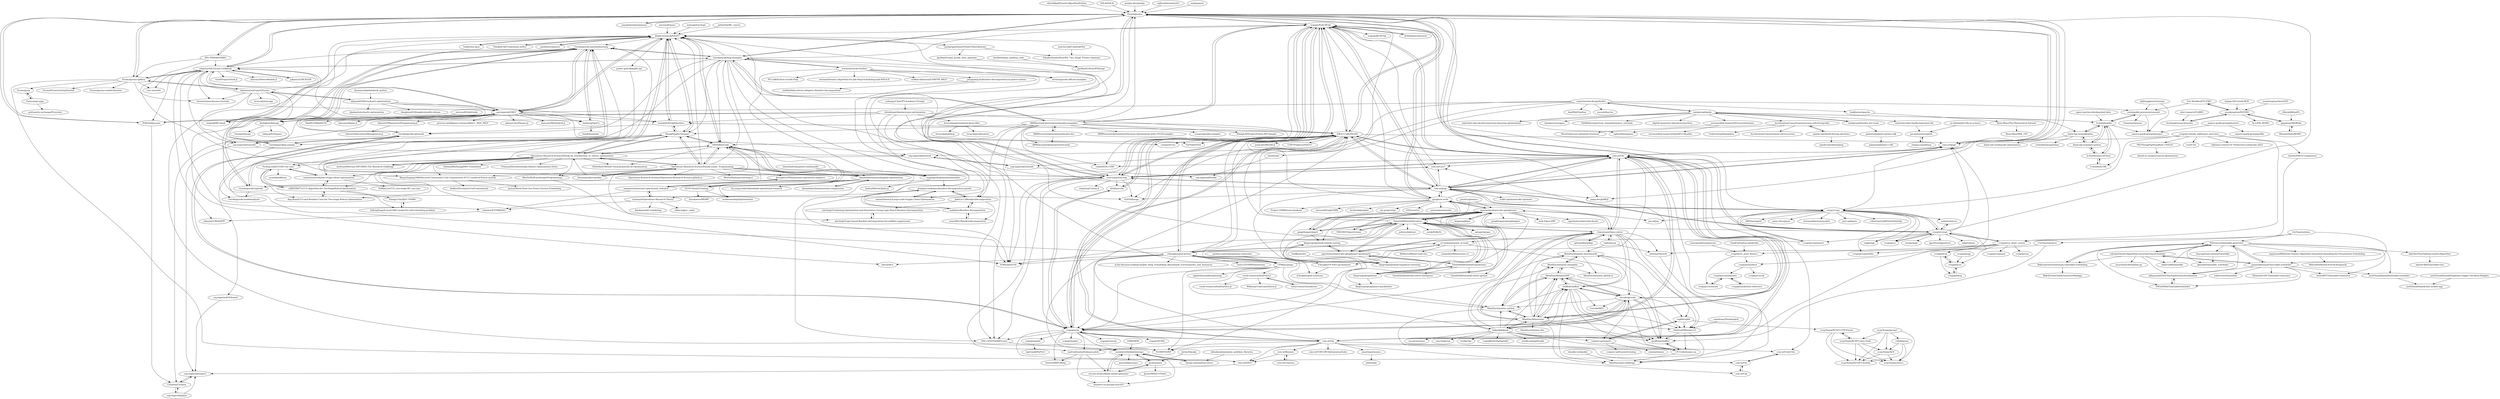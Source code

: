 digraph G {
"ahmedfgad/GeneticAlgorithmPython" -> "Pyomo/pyomo" ["e"=1]
"MiniZinc/minizinc-benchmarks" -> "geoffchu/chuffed"
"MiniZinc/minizinc-benchmarks" -> "MiniZinc/minizinc.github.io"
"MiniZinc/minizinc-benchmarks" -> "MiniZinc/minizinc-examples"
"MiniZinc/minizinc-benchmarks" -> "ehebrard/Mistral-2.0"
"ds4dm/learn2branch" -> "scipopt/PySCIPOpt" ["e"=1]
"Gurobi/modeling-examples" -> "Gurobi/gurobi-machinelearning"
"Gurobi/modeling-examples" -> "Gurobi/gurobi-logtools"
"Gurobi/modeling-examples" -> "Gurobi/gurobi-optimods"
"Gurobi/modeling-examples" -> "wurmen/Gurobi-Python"
"Gurobi/modeling-examples" -> "Gurobi/gurobipy-pandas"
"Gurobi/modeling-examples" -> "N-Wouda/ALNS" ["e"=1]
"Gurobi/modeling-examples" -> "Pyomo/pyomo"
"Gurobi/modeling-examples" -> "OlittleRer/Code"
"Gurobi/modeling-examples" -> "arvinxx/gurobi-official-examples"
"Gurobi/modeling-examples" -> "XiongPengNUS/rsome"
"Gurobi/modeling-examples" -> "khalil-research/PyEPO"
"Gurobi/modeling-examples" -> "IBMDecisionOptimization/docplex-examples"
"Gurobi/modeling-examples" -> "jckantor/ND-Pyomo-Cookbook"
"Gurobi/modeling-examples" -> "scipopt/PySCIPOpt"
"Gurobi/modeling-examples" -> "vidalt/HGS-CVRP" ["e"=1]
"epfml/OptML_course" -> "khalil-research/PyEPO" ["e"=1]
"cvxpy/cvxpy" -> "cvxgrp/cvxpylayers" ["e"=1]
"cvxpy/cvxpy" -> "cvxopt/cvxopt"
"cvxpy/cvxpy" -> "HIPS/autograd" ["e"=1]
"cvxpy/cvxpy" -> "cvxgrp/scs" ["e"=1]
"cvxpy/cvxpy" -> "osqp/osqp" ["e"=1]
"cvxpy/cvxpy" -> "pymc-devs/pymc" ["e"=1]
"cvxpy/cvxpy" -> "cvxgrp/cvxportfolio" ["e"=1]
"cvxpy/cvxpy" -> "Pyomo/pyomo"
"cvxpy/cvxpy" -> "coin-or/Ipopt" ["e"=1]
"cvxpy/cvxpy" -> "statsmodels/statsmodels" ["e"=1]
"cvxpy/cvxpy" -> "pyro-ppl/pyro" ["e"=1]
"cvxpy/cvxpy" -> "jax-ml/jax" ["e"=1]
"cvxpy/cvxpy" -> "robertmartin8/PyPortfolioOpt" ["e"=1]
"cvxpy/cvxpy" -> "coin-or/pulp"
"cvxpy/cvxpy" -> "embotech/ecos" ["e"=1]
"pengxiang-liu/benders-decomposition-in-power-system" -> "stefdeli/Data-driven-Adaptive-Benders-Decomposition"
"pengxiang-liu/benders-decomposition-in-power-system" -> "JadeLiu13/BendersDecomposition"
"coin-or/Ipopt" -> "Pyomo/pyomo" ["e"=1]
"coin-or/Ipopt" -> "coin-or/Cbc" ["e"=1]
"apache/incubator-kie-optaplanner" -> "TimefoldAI/timefold-solver"
"apache/incubator-kie-optaplanner" -> "graphhopper/jsprit" ["e"=1]
"apache/incubator-kie-optaplanner" -> "apache/incubator-kie-optaplanner-quickstarts"
"apache/incubator-kie-optaplanner" -> "google/or-tools"
"apache/incubator-kie-optaplanner" -> "kiegroup/optaplanner"
"apache/incubator-kie-optaplanner" -> "apache/incubator-kie-drools" ["e"=1]
"apache/incubator-kie-optaplanner" -> "chocoteam/choco-solver"
"apache/incubator-kie-optaplanner" -> "kiegroup/jbpm" ["e"=1]
"apache/incubator-kie-optaplanner" -> "kiegroup/optaweb-vehicle-routing"
"apache/incubator-kie-optaplanner" -> "TimefoldAI/timefold-quickstarts"
"apache/incubator-kie-optaplanner" -> "VROOM-Project/vroom" ["e"=1]
"apache/incubator-kie-optaplanner" -> "graphhopper/graphhopper" ["e"=1]
"apache/incubator-kie-optaplanner" -> "optapy/optapy"
"apache/incubator-kie-optaplanner" -> "kiegroup/optaweb-employee-rostering"
"apache/incubator-kie-optaplanner" -> "mck-/Open-VRP" ["e"=1]
"anyoptimization/pymoo" -> "Pyomo/pyomo" ["e"=1]
"jckantor/CBE30338" -> "jckantor/ND-Pyomo-Cookbook" ["e"=1]
"NDresevic/timetable-generator" -> "edceliz/GeneticAlgorithmUniversityClassScheduler"
"NDresevic/timetable-generator" -> "Baksonator/evolutionary-timetable-scheduling"
"NDresevic/timetable-generator" -> "pranavkhurana/Time-table-scheduler"
"NDresevic/timetable-generator" -> "hayrapetyan-armine/Timetable"
"NDresevic/timetable-generator" -> "abhayshah0305/TimetableGenerationSystem"
"NDresevic/timetable-generator" -> "PROxZIMA/TimetableScheduler"
"NDresevic/timetable-generator" -> "nihal1294/timetable"
"NDresevic/timetable-generator" -> "rayjasson98/Hybrid-Genetic-Algorithm-Simulated-Annealing-for-Presentation-Scheduling"
"NDresevic/timetable-generator" -> "mtarek97/Timetable-Generator"
"NDresevic/timetable-generator" -> "justEhmadSaeed/timetable-scheduler"
"NDresevic/timetable-generator" -> "balcilar/TimeTabling-GeneticAlgorithm"
"NDresevic/timetable-generator" -> "akazuko/timetable_scheduler"
"MasashiSode/MOBO" -> "ppgaluzio/MOBOpt"
"SALib/SALib" -> "Pyomo/pyomo" ["e"=1]
"BYU-PRISM/GEKKO" -> "Pyomo/pyomo" ["e"=1]
"BYU-PRISM/GEKKO" -> "Pyomo/pyomo-gallery" ["e"=1]
"BYU-PRISM/GEKKO" -> "jckantor/ND-Pyomo-Cookbook" ["e"=1]
"BYU-PRISM/GEKKO" -> "coin-or/python-mip" ["e"=1]
"lightingghost/chemopt" -> "aspuru-guzik-group/olympus"
"lightingghost/chemopt" -> "sustainable-processes/summit"
"geatpy-dev/geatpy" -> "Pyomo/pyomo" ["e"=1]
"vbartle/VMLS-Companions" -> "cvxgrp/cvx_short_course" ["e"=1]
"CPMpy/cpmpy" -> "MiniZinc/minizinc-python"
"CPMpy/cpmpy" -> "or-tools/awesome_or-tools"
"CPMpy/cpmpy" -> "d-krupke/cpsat-primer"
"CPMpy/cpmpy" -> "corail-research/SeaPearl.jl"
"CPMpy/cpmpy" -> "scipopt/scip"
"CPMpy/cpmpy" -> "ERGO-Code/HiGHS"
"CPMpy/cpmpy" -> "khalil-research/PyEPO"
"CPMpy/cpmpy" -> "aiplan4eu/unified-planning" ["e"=1]
"CPMpy/cpmpy" -> "PyVRP/PyVRP" ["e"=1]
"CPMpy/cpmpy" -> "hakank/hakank"
"ERGO-Code/HiGHS" -> "coin-or/Cbc"
"ERGO-Code/HiGHS" -> "scipopt/scip"
"ERGO-Code/HiGHS" -> "scipopt/PySCIPOpt"
"ERGO-Code/HiGHS" -> "Pyomo/pyomo"
"ERGO-Code/HiGHS" -> "metab0t/PyOptInterface" ["e"=1]
"ERGO-Code/HiGHS" -> "coin-or/python-mip"
"ERGO-Code/HiGHS" -> "jump-dev/JuMP.jl" ["e"=1]
"ERGO-Code/HiGHS" -> "cvanaret/Uno" ["e"=1]
"ERGO-Code/HiGHS" -> "PyPSA/linopy" ["e"=1]
"ERGO-Code/HiGHS" -> "coin-or/Ipopt" ["e"=1]
"ERGO-Code/HiGHS" -> "jump-dev/HiGHS.jl" ["e"=1]
"ERGO-Code/HiGHS" -> "coin-or/Clp"
"ERGO-Code/HiGHS" -> "COPT-Public/cuPDLP-C" ["e"=1]
"ERGO-Code/HiGHS" -> "coin-or/pulp"
"ERGO-Code/HiGHS" -> "PyPSA/PyPSA" ["e"=1]
"wurmen/Gurobi-Python" -> "PO-LAB/Python-Gurobi-Pulp"
"wurmen/Gurobi-Python" -> "arvinxx/gurobi-official-examples"
"wurmen/Gurobi-Python" -> "Gurobi/modeling-examples"
"wurmen/Gurobi-Python" -> "wurmen/Genetic-Algorithm-for-Job-Shop-Scheduling-and-NSGA-II" ["e"=1]
"wurmen/Gurobi-Python" -> "sudhan-bhattarai/CVRPTW_MILP" ["e"=1]
"wurmen/Gurobi-Python" -> "JadeLiu13/BendersDecomposition"
"wurmen/Gurobi-Python" -> "wujianjack/optimizationmodels"
"wurmen/Gurobi-Python" -> "pengxiang-liu/benders-decomposition-in-power-system"
"jckantor/ESTM60203" -> "jckantor/CBE40455" ["e"=1]
"coin-or/Cbc" -> "coin-or/Clp"
"coin-or/Cbc" -> "ERGO-Code/HiGHS"
"coin-or/Cbc" -> "coin-or/python-mip"
"coin-or/Cbc" -> "coin-or/pulp"
"coin-or/Cbc" -> "scipopt/scip"
"coin-or/Cbc" -> "Pyomo/pyomo"
"coin-or/Cbc" -> "scipopt/PySCIPOpt"
"coin-or/Cbc" -> "coin-or/Ipopt" ["e"=1]
"coin-or/Cbc" -> "Gecode/gecode"
"coin-or/Cbc" -> "MiniZinc/libminizinc"
"coin-or/Cbc" -> "coin-or/CyLP"
"coin-or/Cbc" -> "chocoteam/choco-solver"
"coin-or/Cbc" -> "coin-or/CoinUtils"
"coin-or/Cbc" -> "vidalt/HGS-CVRP" ["e"=1]
"coin-or/Cbc" -> "coin-or/SHOT"
"cvxgrp/scs" -> "cvxopt/cvxopt" ["e"=1]
"uqfoundation/mystic" -> "Pyomo/pyomo" ["e"=1]
"cog-imperial/suspect" -> "Coramin/Coramin"
"coin-or/SHOT" -> "cog-imperial/suspect"
"Coramin/Coramin" -> "cog-imperial/suspect"
"Coramin/Coramin" -> "cog-imperial/galini"
"jckantor/ND-Pyomo-Cookbook" -> "Pyomo/pyomo-gallery"
"jckantor/ND-Pyomo-Cookbook" -> "Pyomo/pyomo"
"jckantor/ND-Pyomo-Cookbook" -> "mobook/MO-book"
"jckantor/ND-Pyomo-Cookbook" -> "jckantor/CBE30338" ["e"=1]
"jckantor/ND-Pyomo-Cookbook" -> "cog-imperial/OMLT"
"jckantor/ND-Pyomo-Cookbook" -> "IDAES/idaes-pse" ["e"=1]
"jckantor/ND-Pyomo-Cookbook" -> "jckantor/CBE40455" ["e"=1]
"jckantor/ND-Pyomo-Cookbook" -> "brentertainer/pyomo-tutorials"
"jckantor/ND-Pyomo-Cookbook" -> "jckantor/ESTM60203"
"jckantor/ND-Pyomo-Cookbook" -> "cog-imperial/romodel"
"jckantor/ND-Pyomo-Cookbook" -> "tum-ens/urbs" ["e"=1]
"jckantor/ND-Pyomo-Cookbook" -> "Gurobi/modeling-examples"
"jckantor/ND-Pyomo-Cookbook" -> "GenXProject/GenX.jl" ["e"=1]
"jckantor/ND-Pyomo-Cookbook" -> "Gurobi/gurobi-machinelearning"
"jckantor/ND-Pyomo-Cookbook" -> "lanl-ansi/PowerModels.jl" ["e"=1]
"Jij-Inc/OpenJij" -> "Jij-Inc/ommx" ["e"=1]
"coin-or/python-mip" -> "coin-or/Cbc"
"coin-or/python-mip" -> "ERGO-Code/HiGHS"
"coin-or/python-mip" -> "coin-or/CyLP"
"coin-or/python-mip" -> "coin-or/pulp"
"coin-or/python-mip" -> "scipopt/PySCIPOpt"
"coin-or/python-mip" -> "ANL-CEEESA/MIPLearn" ["e"=1]
"coin-or/python-mip" -> "Pyomo/pyomo"
"coin-or/python-mip" -> "Gurobi/gurobi-machinelearning"
"coin-or/python-mip" -> "mattmilten/mittelmann-plots"
"coin-or/python-mip" -> "ds4dm/ecole" ["e"=1]
"coin-or/python-mip" -> "scipopt/scip"
"coin-or/python-mip" -> "khalil-research/PyEPO"
"coin-or/python-mip" -> "atoptima/Coluna.jl" ["e"=1]
"coin-or/python-mip" -> "PyPSA/linopy" ["e"=1]
"coin-or/python-mip" -> "Gurobi/gurobi-logtools"
"coin-or/Clp" -> "coin-or/Cbc"
"coin-or/Clp" -> "coin-or/CoinUtils"
"coin-or/Clp" -> "scipopt/scip"
"coin-or/Clp" -> "coin-or/Osi"
"coin-or/Clp" -> "ERGO-Code/HiGHS"
"coin-or/Clp" -> "coin-or/Ipopt" ["e"=1]
"coin-or/Clp" -> "coin-or/CyLP"
"coin-or/Clp" -> "coin-or/SHOT"
"coin-or/Clp" -> "coin-or/Cgl"
"coin-or/Clp" -> "coin-or/COIN-OR-OptimizationSuite"
"coin-or/Clp" -> "coin-or/Bonmin"
"coin-or/Clp" -> "quantego/clp-java"
"coin-or/Clp" -> "mattmilten/mittelmann-plots"
"coin-or/Clp" -> "scipopt/PySCIPOpt"
"coin-or/Clp" -> "PyVRP/PyVRP" ["e"=1]
"wbpowell328/stochastic-optimization" -> "donghun2018/seqdecisionlib-release"
"wbpowell328/stochastic-optimization" -> "djanka2/stochastic-optimization"
"wbpowell328/stochastic-optimization" -> "cog-imperial/OMLT"
"wbpowell328/stochastic-optimization" -> "OptimizationExpert/Pyomo"
"wbpowell328/stochastic-optimization" -> "metab0t/PyOptInterface" ["e"=1]
"wbpowell328/stochastic-optimization" -> "ktafakkori/feloopy"
"IDAES/idaes-pse" -> "cog-imperial/OMLT" ["e"=1]
"IDAES/idaes-pse" -> "Coramin/Coramin" ["e"=1]
"IDAES/idaes-pse" -> "Pyomo/pyomo" ["e"=1]
"cog-imperial/galini" -> "Coramin/Coramin"
"cog-imperial/galini" -> "cog-imperial/suspect"
"edceliz/GeneticAlgorithmUniversityClassScheduler" -> "NDresevic/timetable-generator"
"edceliz/GeneticAlgorithmUniversityClassScheduler" -> "pranavkhurana/Time-table-scheduler"
"edceliz/GeneticAlgorithmUniversityClassScheduler" -> "nihal1294/timetable"
"edceliz/GeneticAlgorithmUniversityClassScheduler" -> "Baksonator/evolutionary-timetable-scheduling"
"edceliz/GeneticAlgorithmUniversityClassScheduler" -> "abhayshah0305/TimetableGenerationSystem"
"edceliz/GeneticAlgorithmUniversityClassScheduler" -> "mcychan/GASchedule.py"
"jenetics/jenetics" -> "apache/incubator-kie-optaplanner" ["e"=1]
"jenetics/jenetics" -> "TimefoldAI/timefold-solver" ["e"=1]
"Eric-Bradford/TS-EMO" -> "yunshengtian/DGEMO"
"Eric-Bradford/TS-EMO" -> "sustainable-processes/summit"
"Feeling-well/CCGRO-toy-case" -> "sometimesstudy/two-stage-robust-optimization"
"Feeling-well/CCGRO-toy-case" -> "a280558071/CCG-Algorithm-for-TwoStageRobustOptimization"
"Feeling-well/CCGRO-toy-case" -> "oyurdakul/klmuc"
"Feeling-well/CCGRO-toy-case" -> "Ang-Xuan/CCG-and-Benders-Case-for-Two-stage-Robust-Optimization"
"hakank/hakank" -> "MiniZinc/minizinc-benchmarks"
"hakank/hakank" -> "MiniZinc/libminizinc"
"hakank/hakank" -> "Gecode/gecode"
"hakank/hakank" -> "MiniZinc/minizinc-examples"
"hakank/hakank" -> "triska/clpz" ["e"=1]
"hakank/hakank" -> "CP-Unibo/sunny-cp"
"hakank/hakank" -> "LogtalkDotOrg/logtalk3" ["e"=1]
"hakank/hakank" -> "chuffed/chuffed"
"hakank/hakank" -> "trealla-prolog/trealla" ["e"=1]
"hakank/hakank" -> "MiniZinc/MiniZincIDE"
"hakank/hakank" -> "MiniZinc/minizinc-python"
"hakank/hakank" -> "geoffchu/chuffed"
"hakank/hakank" -> "mcsoto/cosmos"
"hakank/hakank" -> "ciao-lang/ciao" ["e"=1]
"hakank/hakank" -> "conjure-cp/conjure"
"tanmoyie/Operations-Research-Theory" -> "joaojunior/awesome-operational_research"
"tanmoyie/Operations-Research-Theory" -> "jckantor/ESTM60203"
"tanmoyie/Operations-Research-Theory" -> "lbiedma/shift-scheduling"
"tanmoyie/Operations-Research-Theory" -> "chkwon/jpor_codes" ["e"=1]
"csplib/csplib" -> "conjure-cp/conjure"
"csplib/csplib" -> "ehebrard/Mistral-2.0"
"csplib/csplib" -> "xcsp3team/XCSP3-CPP-Parser"
"kiegroup/optaweb-vehicle-routing" -> "apache/incubator-kie-optaplanner-quickstarts"
"kiegroup/optaweb-vehicle-routing" -> "kiegroup/optaweb-employee-rostering"
"Baksonator/evolutionary-timetable-scheduling" -> "NDresevic/timetable-generator"
"Baksonator/evolutionary-timetable-scheduling" -> "RbkGh/TimeTableGeneratorWebApp"
"ekhoda/optimization_problem_libraries" -> "shunji-umetani/tsp-solver"
"b-shields/auto-QChem" -> "b-shields/edbo"
"b-shields/auto-QChem" -> "doyle-lab-ucla/auto-qchem"
"b-shields/auto-QChem" -> "b-shields/EvML"
"HUST-Smart/Training" -> "liyunhaocn/MVIRP"
"HUST-Smart/Training" -> "OlittleRer/Code"
"HUST-Smart/Training" -> "wuhaoranzhiqi/Optimization"
"optimatika/ojAlgo" -> "chocoteam/choco-solver" ["e"=1]
"sustainable-processes/summit" -> "aspuru-guzik-group/olympus"
"sustainable-processes/summit" -> "b-shields/edbo"
"sustainable-processes/summit" -> "Chemios/chemios"
"balcilar/TimeTabling-GeneticAlgorithm" -> "ahmed-BH/TimeTable-Gen"
"aspuru-guzik-group/phoenics" -> "aspuru-guzik-group/gryffin"
"aspuru-guzik-group/phoenics" -> "aspuru-guzik-group/olympus"
"bwilder0/aaai_melding_code" -> "JayMan91/NeurIPSIntopt"
"coin-or/CoinUtils" -> "coin-or/Osi"
"coin-or/Osi" -> "coin-or/Cgl"
"coin-or/Osi" -> "coin-or/CoinUtils"
"coin-or/Cgl" -> "coin-or/Osi"
"coin-or/Couenne" -> "coin-or/Bonmin"
"cog-imperial/GPdoemd" -> "cog-imperial/suspect"
"chocoteam/choco-solver" -> "radsz/jacop"
"chocoteam/choco-solver" -> "MiniZinc/libminizinc"
"chocoteam/choco-solver" -> "chuffed/chuffed"
"chocoteam/choco-solver" -> "Gecode/gecode"
"chocoteam/choco-solver" -> "optimatika/ojAlgo" ["e"=1]
"chocoteam/choco-solver" -> "coin-or/Cbc"
"chocoteam/choco-solver" -> "scipopt/scip"
"chocoteam/choco-solver" -> "ehebrard/Mistral-2.0"
"chocoteam/choco-solver" -> "TimefoldAI/timefold-solver"
"chocoteam/choco-solver" -> "MiniZinc/minizinc-benchmarks"
"chocoteam/choco-solver" -> "apache/incubator-kie-optaplanner"
"chocoteam/choco-solver" -> "informarte/yuck"
"chocoteam/choco-solver" -> "or-tools/awesome_or-tools"
"chocoteam/choco-solver" -> "MiniZinc/minizinc-python"
"chocoteam/choco-solver" -> "csplib/csplib"
"esa/pygmo2" -> "Pyomo/pyomo" ["e"=1]
"cvxgrp/cvxpylayers" -> "cvxpy/cvxpy" ["e"=1]
"cvxgrp/cvxpylayers" -> "khalil-research/PyEPO" ["e"=1]
"ppgaluzio/MOBOpt" -> "MasashiSode/MOBO"
"ppgaluzio/MOBOpt" -> "yunshengtian/DGEMO"
"dynamicslab/databook_python" -> "wbpowell328/stochastic-optimization" ["e"=1]
"XiongPengNUS/rsome" -> "Operations-Research-Science/Ebook-An_introduction_to_robust_optimization"
"XiongPengNUS/rsome" -> "cog-imperial/romodel"
"XiongPengNUS/rsome" -> "Feeling-well/CCGRO-toy-case"
"XiongPengNUS/rsome" -> "khalil-research/PyEPO"
"XiongPengNUS/rsome" -> "OlittleRer/Code"
"XiongPengNUS/rsome" -> "metab0t/PyOptInterface" ["e"=1]
"XiongPengNUS/rsome" -> "sometimesstudy/two-stage-robust-optimization"
"XiongPengNUS/rsome" -> "meituan/Meituan-INFORMS-TSL-Research-Challenge"
"XiongPengNUS/rsome" -> "Operations-Research-Science/Ebook-Linear_Programming"
"uber-research/TuRBO" -> "facebookresearch/morbo" ["e"=1]
"mahdims/Benders-decomposition" -> "isaac0821/BendersDecomposition"
"mahdims/Benders-decomposition" -> "JadeLiu13/BendersDecomposition"
"mahdims/Benders-decomposition" -> "grzegorz-siekaniec/benders-decomposition-gurobi"
"apache/incubator-kie-optaplanner-quickstarts" -> "kiegroup/optaweb-vehicle-routing"
"apache/incubator-kie-optaplanner-quickstarts" -> "apache/incubator-kie-optaplanner"
"apache/incubator-kie-optaplanner-quickstarts" -> "kiegroup/optaplanner-quickstarts"
"apache/incubator-kie-optaplanner-quickstarts" -> "kiegroup/optaweb-employee-rostering"
"apache/incubator-kie-optaplanner-quickstarts" -> "TimefoldAI/timefold-quickstarts"
"apache/incubator-kie-optaplanner-quickstarts" -> "TimefoldAI/timefold-solver"
"paulgrigas/SmartPredictThenOptimize" -> "JayMan91/aaai_predit_then_optimize"
"paulgrigas/SmartPredictThenOptimize" -> "Elizabethxyhu/NeurIPS_Two_Stage_Predict-Optimize"
"Operations-Research-Science/Ebook-Linear_Programming" -> "Operations-Research-Science/Ebook-An_introduction_to_robust_optimization"
"Operations-Research-Science/Ebook-Linear_Programming" -> "OlittleRer/Code"
"Operations-Research-Science/Ebook-Linear_Programming" -> "zhouyanasd/or-pandas" ["e"=1]
"Operations-Research-Science/Ebook-Linear_Programming" -> "XiongPengNUS/rsome"
"Operations-Research-Science/Ebook-Linear_Programming" -> "N-Wouda/ALNS" ["e"=1]
"Operations-Research-Science/Ebook-Linear_Programming" -> "khalil-research/PyEPO"
"Operations-Research-Science/Ebook-Linear_Programming" -> "Gurobi/modeling-examples"
"Operations-Research-Science/Ebook-Linear_Programming" -> "Operations-Research-Science/Operations-Research-Science.github.io"
"Operations-Research-Science/Ebook-Linear_Programming" -> "WenYuZhi/EasyIntegerProgramming"
"Operations-Research-Science/Ebook-Linear_Programming" -> "joaojunior/awesome-operational_research"
"Operations-Research-Science/Ebook-Linear_Programming" -> "datawhalechina/undingable-optimization"
"Operations-Research-Science/Ebook-Linear_Programming" -> "wujianjack/optimizationmodels"
"Operations-Research-Science/Ebook-Linear_Programming" -> "WenYuZhi/team-learning-rl"
"Operations-Research-Science/Ebook-Linear_Programming" -> "Wang-Yanping1996/Secured-Constraints-Unit-Commitment-SCUC-model-of-Power-system"
"Operations-Research-Science/Ebook-Linear_Programming" -> "kevinkevin556/awesome-operations-analytics"
"yunshengtian/DGEMO" -> "Xi-L/PSL-MOBO" ["e"=1]
"yunshengtian/DGEMO" -> "facebookresearch/morbo"
"yunshengtian/DGEMO" -> "Eric-Bradford/TS-EMO"
"yunshengtian/DGEMO" -> "ppgaluzio/MOBOpt"
"microsoft/maro" -> "khalil-research/PyEPO" ["e"=1]
"ds4dm/ecole" -> "scipopt/PySCIPOpt" ["e"=1]
"ds4dm/ecole" -> "scipopt/scip" ["e"=1]
"yunshengtian/AutoOED" -> "yunshengtian/DGEMO"
"zhouyanasd/or-pandas" -> "Operations-Research-Science/Ebook-Linear_Programming" ["e"=1]
"zhouyanasd/or-pandas" -> "Operations-Research-Science/Ebook-An_introduction_to_robust_optimization" ["e"=1]
"zhouyanasd/or-pandas" -> "OlittleRer/Code" ["e"=1]
"UniTime/unitime" -> "UniTime/cpsolver"
"UniTime/unitime" -> "NDresevic/timetable-generator"
"UniTime/unitime" -> "pranavkhurana/Time-table-scheduler"
"cog-imperial/romodel" -> "cog-imperial/suspect"
"cog-imperial/romodel" -> "cog-imperial/entmoot"
"coin-or/Bonmin" -> "coin-or/Couenne"
"coin-or/Bonmin" -> "coin-or/SHOT"
"mattmilten/mittelmann-plots" -> "thserra/MIPLIBing"
"mattmilten/mittelmann-plots" -> "recruit-tech/codable-model-optimizer"
"mattmilten/mittelmann-plots" -> "shaowei-cai-group/Local-ILP"
"rayjasson98/Hybrid-Genetic-Algorithm-Simulated-Annealing-for-Presentation-Scheduling" -> "Melvin95/Hybrid-IGA-SA-Knapsack"
"ANL-CEEESA/MIPLearn" -> "snowberryfield/printemps" ["e"=1]
"hubbs5/or-gym" -> "khalil-research/PyEPO" ["e"=1]
"xcsp3team/pycsp3" -> "xcsp3team/ACE"
"xcsp3team/pycsp3" -> "xcsp3team/PyCSP3-models"
"xcsp3team/pycsp3" -> "xcsp3team/XCSP3-Java-Tools"
"xcsp3team/pycsp3" -> "crillab/pyxai"
"xcsp3team/pycsp3" -> "xcsp3team/cosoco"
"MiniZinc/libminizinc" -> "MiniZinc/MiniZincIDE"
"MiniZinc/libminizinc" -> "Gecode/gecode"
"MiniZinc/libminizinc" -> "chuffed/chuffed"
"MiniZinc/libminizinc" -> "MiniZinc/minizinc-python"
"MiniZinc/libminizinc" -> "hakank/hakank"
"MiniZinc/libminizinc" -> "chocoteam/choco-solver"
"MiniZinc/libminizinc" -> "MiniZinc/minizinc-examples"
"MiniZinc/libminizinc" -> "MiniZinc/minizinc-benchmarks"
"MiniZinc/libminizinc" -> "geoffchu/chuffed"
"MiniZinc/libminizinc" -> "coin-or/Cbc"
"MiniZinc/libminizinc" -> "scipopt/scip"
"MiniZinc/libminizinc" -> "ehebrard/Mistral-2.0"
"MiniZinc/libminizinc" -> "MiniZinc/minizinc-doc"
"MiniZinc/libminizinc" -> "MiniZinc/mzn-challenge"
"justEhmadSaeed/timetable-scheduler" -> "justEhmadSaeed/chat-mobile-app"
"Ryan-Rhys/The-Photoswitch-Dataset" -> "Ryan-Rhys/Mrk_335"
"samarthmistry/Large-scale-Supply-Chain-Optimization" -> "grzegorz-siekaniec/benders-decomposition-gurobi"
"open-reaction-database/ord-data" -> "b-shields/edbo" ["e"=1]
"Pyomo/pyomo-gallery" -> "jckantor/ND-Pyomo-Cookbook"
"Pyomo/pyomo-gallery" -> "Pyomo/pyomo"
"Pyomo/pyomo-gallery" -> "Pyomo/PyomoGettingStarted"
"Pyomo/pyomo-gallery" -> "OptimizationExpert/Pyomo"
"Pyomo/pyomo-gallery" -> "Pyomo/pyomo-model-libraries"
"Pyomo/pyomo-gallery" -> "brentertainer/pyomo-tutorials"
"Pyomo/pyomo-gallery" -> "coin-or/SHOT"
"Pyomo/pyomo-gallery" -> "Pyomo/pysp"
"Pyomo/pyomo-gallery" -> "tum-ens/urbs" ["e"=1]
"corail-research/SeaPearl.jl" -> "Wikunia/ConstraintSolver.jl" ["e"=1]
"corail-research/SeaPearl.jl" -> "corail-research/seahorse"
"corail-research/SeaPearl.jl" -> "corail-research/SeaPearlZoo.jl"
"MiniZinc/minizinc-python" -> "MiniZinc/MiniZincIDE"
"MiniZinc/minizinc-python" -> "MiniZinc/libminizinc"
"MiniZinc/minizinc-python" -> "chuffed/chuffed"
"MiniZinc/minizinc-python" -> "CP-Unibo/sunny-cp"
"doyle-lab-ucla/auto-qchem" -> "b-shields/edbo"
"doyle-lab-ucla/auto-qchem" -> "b-shields/auto-QChem"
"doyle-lab-ucla/auto-qchem" -> "doyle-lab-ucla/edboplus"
"b-shields/edbo" -> "b-shields/auto-QChem"
"b-shields/edbo" -> "doyle-lab-ucla/auto-qchem"
"b-shields/edbo" -> "b-shields/EvML"
"b-shields/edbo" -> "doyle-lab-ucla/edboplus"
"b-shields/edbo" -> "aspuru-guzik-group/olympus"
"b-shields/edbo" -> "sustainable-processes/summit"
"Wang-Yanping1996/Secured-Constraints-Unit-Commitment-SCUC-model-of-Power-system" -> "jesiss/Mixed-Heat-Gas-Power-System-Scheduling"
"Wang-Yanping1996/Secured-Constraints-Unit-Commitment-SCUC-model-of-Power-system" -> "badber/StochasticUnitCommitment"
"UniTime/cpsolver" -> "informarte/yuck"
"UniTime/cpsolver" -> "geoffchu/chuffed"
"b-shields/EvML" -> "b-shields/auto-QChem"
"CP-Unibo/sunny-cp" -> "MiniZinc/mzn-challenge"
"CP-Unibo/sunny-cp" -> "geoffchu/chuffed"
"snowberryfield/printemps" -> "recruit-tech/codable-model-optimizer"
"snowberryfield/printemps" -> "Jij-Inc/ommx"
"snowberryfield/printemps" -> "shunji-umetani/tsp-solver"
"snowberryfield/printemps" -> "shaowei-cai-group/Local-ILP"
"snowberryfield/printemps" -> "quesnel/baryonyx"
"MiniZinc/MiniZincIDE" -> "MiniZinc/libminizinc"
"MiniZinc/MiniZincIDE" -> "chuffed/chuffed"
"MiniZinc/MiniZincIDE" -> "MiniZinc/minizinc-python"
"MiniZinc/MiniZincIDE" -> "Gecode/gecode"
"MiniZinc/MiniZincIDE" -> "geoffchu/chuffed"
"MiniZinc/MiniZincIDE" -> "MiniZinc/minizinc-examples"
"hdavid16/DisjunctiveProgramming.jl" -> "hdavid16/InventoryManagement.jl"
"cog-imperial/entmoot" -> "cog-imperial/Limeade"
"cog-imperial/entmoot" -> "cog-imperial/GPdoemd"
"JayMan91/aaai_predit_then_optimize" -> "JayMan91/NeurIPSIntopt"
"google/or-tools" -> "Pyomo/pyomo"
"google/or-tools" -> "coin-or/pulp"
"google/or-tools" -> "apache/incubator-kie-optaplanner"
"google/or-tools" -> "graphhopper/jsprit" ["e"=1]
"google/or-tools" -> "cvxpy/cvxpy"
"google/or-tools" -> "ERGO-Code/HiGHS"
"google/or-tools" -> "Z3Prover/z3" ["e"=1]
"google/or-tools" -> "networkx/networkx" ["e"=1]
"google/or-tools" -> "jax-ml/jax" ["e"=1]
"google/or-tools" -> "Project-OSRM/osrm-backend" ["e"=1]
"google/or-tools" -> "microsoft/LightGBM" ["e"=1]
"google/or-tools" -> "coin-or/Cbc"
"google/or-tools" -> "facebook/prophet" ["e"=1]
"google/or-tools" -> "scipopt/PySCIPOpt"
"google/or-tools" -> "ray-project/ray" ["e"=1]
"Thinklab-SJTU/awesome-ml4co" -> "khalil-research/PyEPO" ["e"=1]
"khalil-research/PyEPO" -> "metab0t/PyOptInterface" ["e"=1]
"khalil-research/PyEPO" -> "XiongPengNUS/rsome"
"khalil-research/PyEPO" -> "paulgrigas/SmartPredictThenOptimize"
"khalil-research/PyEPO" -> "Operations-Research-Science/Ebook-An_introduction_to_robust_optimization"
"khalil-research/PyEPO" -> "hubbs5/or-gym" ["e"=1]
"khalil-research/PyEPO" -> "PyVRP/PyVRP" ["e"=1]
"khalil-research/PyEPO" -> "ANL-CEEESA/MIPLearn" ["e"=1]
"khalil-research/PyEPO" -> "cog-imperial/OMLT"
"khalil-research/PyEPO" -> "pnnl/neuromancer" ["e"=1]
"khalil-research/PyEPO" -> "hwiberg/OptiCL"
"khalil-research/PyEPO" -> "Gurobi/gurobi-machinelearning"
"khalil-research/PyEPO" -> "Thinklab-SJTU/awesome-ml4co" ["e"=1]
"khalil-research/PyEPO" -> "power-grid-lib/pglib-opf" ["e"=1]
"khalil-research/PyEPO" -> "OlittleRer/Code"
"khalil-research/PyEPO" -> "ai4co/rl4co" ["e"=1]
"Gurobi/gurobi-logtools" -> "Gurobi/gurobi-machinelearning"
"Gurobi/gurobi-logtools" -> "Gurobi/gurobi-modelanalyzer"
"Gurobi/gurobi-logtools" -> "Gurobi/gurobi-optimods"
"coin-or/pulp" -> "Pyomo/pyomo"
"coin-or/pulp" -> "coin-or/Cbc"
"coin-or/pulp" -> "coin-or/python-mip"
"coin-or/pulp" -> "scipopt/PySCIPOpt"
"coin-or/pulp" -> "ERGO-Code/HiGHS"
"coin-or/pulp" -> "google/or-tools"
"coin-or/pulp" -> "cvxopt/cvxopt"
"coin-or/pulp" -> "cvxpy/cvxpy"
"coin-or/pulp" -> "jump-dev/JuMP.jl" ["e"=1]
"coin-or/pulp" -> "coin-or/Ipopt" ["e"=1]
"coin-or/pulp" -> "Gurobi/modeling-examples"
"coin-or/pulp" -> "scipopt/scip"
"coin-or/pulp" -> "scikit-optimize/scikit-optimize" ["e"=1]
"coin-or/pulp" -> "coin-or/CyLP"
"coin-or/pulp" -> "PyPSA/linopy" ["e"=1]
"grzegorz-siekaniec/benders-decomposition-gurobi" -> "JadeLiu13/BendersDecomposition"
"grzegorz-siekaniec/benders-decomposition-gurobi" -> "mahdims/Benders-decomposition"
"grzegorz-siekaniec/benders-decomposition-gurobi" -> "samarthmistry/Large-scale-Supply-Chain-Optimization"
"pnnl/neuromancer" -> "khalil-research/PyEPO" ["e"=1]
"cog-imperial/OMLT" -> "Gurobi/gurobi-machinelearning"
"cog-imperial/OMLT" -> "process-intelligence-research/ReLU_ANN_MILP"
"cog-imperial/OMLT" -> "cog-imperial/romodel"
"cog-imperial/OMLT" -> "IDAES/idaes-pse" ["e"=1]
"cog-imperial/OMLT" -> "cog-imperial/entmoot"
"cog-imperial/OMLT" -> "hwiberg/OptiCL"
"cog-imperial/OMLT" -> "plasmo-dev/Plasmo.jl" ["e"=1]
"cog-imperial/OMLT" -> "Coramin/Coramin"
"cog-imperial/OMLT" -> "lanl-ansi/MathOptAI.jl" ["e"=1]
"cog-imperial/OMLT" -> "khalil-research/PyEPO"
"cog-imperial/OMLT" -> "jckantor/ND-Pyomo-Cookbook"
"cog-imperial/OMLT" -> "MadNLP/MadNLP.jl" ["e"=1]
"cog-imperial/OMLT" -> "lanl-ansi/Alpine.jl" ["e"=1]
"cog-imperial/OMLT" -> "metab0t/PyOptInterface" ["e"=1]
"cog-imperial/OMLT" -> "hdavid16/DisjunctiveProgramming.jl"
"or-tools/awesome_or-tools" -> "d-krupke/cpsat-primer"
"or-tools/awesome_or-tools" -> "d-krupke/CP-SAT-Log-Analyzer"
"or-tools/awesome_or-tools" -> "MrBenGriffin/or-tools-fun"
"or-tools/awesome_or-tools" -> "xiangchen96/awesome-or"
"or-tools/awesome_or-tools" -> "chuffed/chuffed"
"abhayshah0305/TimetableGenerationSystem" -> "PROxZIMA/TimetableScheduler"
"MiniZinc/minizinc-examples" -> "MiniZinc/minizinc.github.io"
"MiniZinc/minizinc-examples" -> "MiniZinc/minizinc-benchmarks"
"MiniZinc/minizinc-examples" -> "MiniZinc/MiniZincIDE"
"scipopt/scip" -> "scipopt/PySCIPOpt"
"scipopt/scip" -> "ERGO-Code/HiGHS"
"scipopt/scip" -> "coin-or/Cbc"
"scipopt/scip" -> "scipopt/soplex"
"scipopt/scip" -> "scipopt/papilo"
"scipopt/scip" -> "ds4dm/ecole" ["e"=1]
"scipopt/scip" -> "scipopt/russcip" ["e"=1]
"scipopt/scip" -> "mattmilten/mittelmann-plots"
"scipopt/scip" -> "Gurobi/gurobi-machinelearning"
"scipopt/scip" -> "coin-or/Clp"
"scipopt/scip" -> "snowberryfield/printemps"
"scipopt/scip" -> "scipopt/SCIP.jl" ["e"=1]
"scipopt/scip" -> "ANL-CEEESA/MIPLearn" ["e"=1]
"scipopt/scip" -> "coin-or/SHOT"
"scipopt/scip" -> "thserra/MIPLIBing"
"scipopt/papilo" -> "lgottwald/PaPILO"
"Pyomo/mpi-sppy" -> "Pyomo/pysp"
"Pyomo/mpi-sppy" -> "grid-parity-exchange/Prescient" ["e"=1]
"OlittleRer/Code" -> "HUST-Smart/Training"
"OlittleRer/Code" -> "Operations-Research-Science/Ebook-An_introduction_to_robust_optimization"
"OlittleRer/Code" -> "OlittleRer/OlittleR-Tutorial-Journal-on-Optimization"
"OlittleRer/Code" -> "Operations-Research-Science/Ebook-Linear_Programming"
"OlittleRer/Code" -> "XiongPengNUS/rsome"
"OlittleRer/Code" -> "datawhalechina/undingable-optimization"
"OlittleRer/Code" -> "wujianjack/optimizationmodels"
"OlittleRer/Code" -> "khalil-research/PyEPO"
"OlittleRer/Code" -> "ANL-CEEESA/MIPLearn" ["e"=1]
"leojklarner/gauche" -> "Ryan-Rhys/The-Photoswitch-Dataset"
"coin-or/CyLP" -> "coin-or/python-mip"
"novonordisk-research/ProcessOptimizer" -> "novonordisk-research/OptiHPLCHandler"
"novonordisk-research/ProcessOptimizer" -> "BoostV/process-optimizer-frontend"
"linfengYang/A-novel-DRO-model-for-self-scheduling-problem" -> "Xiangyi-Fan/IJOC-TSDRO"
"PKUFlyingPig/Standford_CVX101" -> "daniel-m-campos/convex-optimization"
"cvxgrp/cvx_short_course" -> "cvxgrp/cov_pred_finance"
"cvxgrp/cvx_short_course" -> "cvxgrp/cvxportfolio" ["e"=1]
"cvxgrp/cvx_short_course" -> "cvxgrp/simulator"
"cvxgrp/cvx_short_course" -> "cvxgrp/ncvx"
"cvxgrp/cvx_short_course" -> "cvxopt/cvxopt"
"cvxgrp/cvx_short_course" -> "cvxgrp/dccp"
"cvxgrp/cvx_short_course" -> "cvxgrp/cvxpygen" ["e"=1]
"cvxgrp/cvx_short_course" -> "cvxgrp/cocp" ["e"=1]
"cvxgrp/ncvx" -> "cvxgrp/dmcp"
"cvxgrp/ncvx" -> "cvxgrp/dccp"
"isaac0821/BendersDecomposition" -> "mahdims/Benders-decomposition"
"basf/mopti" -> "cog-imperial/SnAKe"
"geoffchu/chuffed" -> "CP-Unibo/sunny-cp"
"mitchopt/Combining-Optimization-and-Simulation-Using-Logic-Based-Benders-Decomposition" -> "mitchopt/Logic-based-Benders-decomposition-for-wildfire-suppression"
"xcsp3team/ACE" -> "xcsp3team/cosoco"
"xcsp3team/ACE" -> "xcsp3team/PyCSP3-models"
"LPMP/BDD" -> "snowberryfield/printemps"
"JadeLiu13/BendersDecomposition" -> "mahdims/Benders-decomposition"
"JadeLiu13/BendersDecomposition" -> "grzegorz-siekaniec/benders-decomposition-gurobi"
"JadeLiu13/BendersDecomposition" -> "isaac0821/BendersDecomposition"
"JadeLiu13/BendersDecomposition" -> "mitchopt/Combining-Optimization-and-Simulation-Using-Logic-Based-Benders-Decomposition"
"justEhmadSaeed/Dropdown-Toggle-Checkbox-Widgets" -> "justEhmadSaeed/chat-mobile-app"
"Pyomo/pysp" -> "Pyomo/mpi-sppy"
"martius-lab/CombOptNet" -> "Elizabethxyhu/NeurIPS_Two_Stage_Predict-Optimize"
"kevinkevin556/awesome-operations-analytics" -> "joaojunior/awesome-operational_research"
"IBMDecisionOptimization/docplex-examples" -> "IBMDecisionOptimization/docplex-doc"
"IBMDecisionOptimization/docplex-examples" -> "scipopt/PySCIPOpt"
"IBMDecisionOptimization/docplex-examples" -> "IBMDecisionOptimization/tutorials"
"IBMDecisionOptimization/docplex-examples" -> "Gurobi/modeling-examples"
"IBMDecisionOptimization/docplex-examples" -> "IBMDecisionOptimization/Decision-Optimization-with-CPLEX-samples"
"IBMDecisionOptimization/docplex-examples" -> "cswaroop/cplex-samples"
"IBMDecisionOptimization/docplex-examples" -> "N-Wouda/ALNS" ["e"=1]
"IBMDecisionOptimization/docplex-examples" -> "XiongPengNUS/rsome"
"IBMDecisionOptimization/docplex-examples" -> "coin-or/python-mip"
"IBMDecisionOptimization/docplex-examples" -> "vidalt/HGS-CVRP" ["e"=1]
"IBMDecisionOptimization/docplex-examples" -> "ZhengLi95/Cplex-Python-API-Sample"
"IBMDecisionOptimization/docplex-examples" -> "Pyomo/pyomo"
"IBMDecisionOptimization/docplex-examples" -> "samarthmistry/Large-scale-Supply-Chain-Optimization"
"IBMDecisionOptimization/docplex-examples" -> "OlittleRer/Code"
"microprediction/precise" -> "cvxgrp/cov_pred_finance" ["e"=1]
"mobook/MO-book" -> "jckantor/ND-Pyomo-Cookbook"
"Operations-Research-Science/Ebook-An_introduction_to_robust_optimization" -> "XiongPengNUS/rsome"
"Operations-Research-Science/Ebook-An_introduction_to_robust_optimization" -> "Operations-Research-Science/Ebook-Linear_Programming"
"Operations-Research-Science/Ebook-An_introduction_to_robust_optimization" -> "OlittleRer/Code"
"Operations-Research-Science/Ebook-An_introduction_to_robust_optimization" -> "meituan/Meituan-INFORMS-TSL-Research-Challenge"
"Operations-Research-Science/Ebook-An_introduction_to_robust_optimization" -> "khalil-research/PyEPO"
"Operations-Research-Science/Ebook-An_introduction_to_robust_optimization" -> "Feeling-well/CCGRO-toy-case"
"Operations-Research-Science/Ebook-An_introduction_to_robust_optimization" -> "a280558071/CCG-Algorithm-for-TwoStageRobustOptimization"
"Operations-Research-Science/Ebook-An_introduction_to_robust_optimization" -> "sometimesstudy/two-stage-robust-optimization"
"Operations-Research-Science/Ebook-An_introduction_to_robust_optimization" -> "WenYuZhi/EasyIntegerProgramming"
"Operations-Research-Science/Ebook-An_introduction_to_robust_optimization" -> "OlittleRer/OlittleR-Tutorial-Journal-on-Optimization"
"Operations-Research-Science/Ebook-An_introduction_to_robust_optimization" -> "GithubofRuZhang/DRO-Translation"
"Operations-Research-Science/Ebook-An_introduction_to_robust_optimization" -> "Ang-Xuan/CCG-and-Benders-Case-for-Two-stage-Robust-Optimization"
"Operations-Research-Science/Ebook-An_introduction_to_robust_optimization" -> "N-Wouda/ALNS" ["e"=1]
"Operations-Research-Science/Ebook-An_introduction_to_robust_optimization" -> "Prinway/Distributionally-Robust-Optimization-Notes" ["e"=1]
"Operations-Research-Science/Ebook-An_introduction_to_robust_optimization" -> "Wang-Yanping1996/Secured-Constraints-Unit-Commitment-SCUC-model-of-Power-system"
"VROOM-Project/vroom" -> "TimefoldAI/timefold-solver" ["e"=1]
"VROOM-Project/vroom" -> "apache/incubator-kie-optaplanner" ["e"=1]
"Gurobi/gurobi-machinelearning" -> "Gurobi/gurobi-optimods"
"Gurobi/gurobi-machinelearning" -> "Gurobi/gurobipy-pandas"
"Gurobi/gurobi-machinelearning" -> "Gurobi/gurobi-logtools"
"Gurobi/gurobi-machinelearning" -> "cog-imperial/OMLT"
"Gurobi/gurobi-machinelearning" -> "Gurobi/modeling-examples"
"Gurobi/gurobi-machinelearning" -> "hwiberg/OptiCL"
"Gurobi/gurobi-machinelearning" -> "scipopt/scip"
"PROxZIMA/TimetableScheduler" -> "abhayshah0305/TimetableGenerationSystem"
"python-constraint/python-constraint" -> "CPMpy/cpmpy" ["e"=1]
"WenYuZhi/EasyIntegerProgramming" -> "mitchopt/Logic-based-Benders-decomposition-for-wildfire-suppression"
"bruscalia/optimization-demo-files" -> "bruscalia/jobshop"
"bruscalia/optimization-demo-files" -> "bruscalia/collocation"
"Gecode/gecode" -> "chuffed/chuffed"
"Gecode/gecode" -> "MiniZinc/libminizinc"
"Gecode/gecode" -> "MiniZinc/MiniZincIDE"
"Gecode/gecode" -> "Gecode/MPG"
"Gecode/gecode" -> "geoffchu/chuffed"
"Gecode/gecode" -> "MiniZinc/minizinc-python"
"Gecode/gecode" -> "csplib/csplib"
"Gecode/gecode" -> "hakank/hakank"
"Gecode/gecode" -> "conjure-cp/conjure"
"Gecode/gecode" -> "CP-Unibo/sunny-cp"
"Gecode/gecode" -> "ehebrard/Mistral-2.0"
"Gecode/gecode" -> "MiniZinc/minizinc-benchmarks"
"Gecode/gecode" -> "scipopt/scip"
"Gecode/gecode" -> "coin-or/Cbc"
"metaopt/torchopt" -> "khalil-research/PyEPO" ["e"=1]
"hwiberg/OptiCL" -> "bstellato/mlopt" ["e"=1]
"hwiberg/OptiCL" -> "Gurobi/gurobi-machinelearning"
"recruit-tech/codable-model-optimizer" -> "Jij-Inc/ommx"
"recruit-tech/codable-model-optimizer" -> "snowberryfield/printemps"
"recruit-tech/codable-model-optimizer" -> "shaowei-cai-group/Local-ILP"
"datawhalechina/undingable-optimization" -> "HUST-Smart/Training"
"datawhalechina/undingable-optimization" -> "wuhaoranzhiqi/Optimization"
"datawhalechina/undingable-optimization" -> "OlittleRer/Code"
"datawhalechina/undingable-optimization" -> "datawhalechina/awesome-compression" ["e"=1]
"datawhalechina/undingable-optimization" -> "liu-yang-maker/datawhale-operational-research"
"shackle-rs/shackle" -> "MiniZinc/mzn-challenge"
"IBMDecisionOptimization/docplex-doc" -> "IBMDecisionOptimization/docplex-examples"
"IBMDecisionOptimization/docplex-doc" -> "IBMDecisionOptimization/tutorials"
"palantir/palantir-python-sdk" -> "palantir/palantir-r-sdk"
"shunji-umetani/tsp-solver" -> "snowberryfield/printemps"
"Pyomo/pyomo" -> "coin-or/pulp"
"Pyomo/pyomo" -> "Pyomo/pyomo-gallery"
"Pyomo/pyomo" -> "jckantor/ND-Pyomo-Cookbook"
"Pyomo/pyomo" -> "coin-or/Cbc"
"Pyomo/pyomo" -> "ERGO-Code/HiGHS"
"Pyomo/pyomo" -> "scipopt/PySCIPOpt"
"Pyomo/pyomo" -> "coin-or/Ipopt" ["e"=1]
"Pyomo/pyomo" -> "jump-dev/JuMP.jl" ["e"=1]
"Pyomo/pyomo" -> "BYU-PRISM/GEKKO" ["e"=1]
"Pyomo/pyomo" -> "IDAES/idaes-pse" ["e"=1]
"Pyomo/pyomo" -> "PyPSA/PyPSA" ["e"=1]
"Pyomo/pyomo" -> "coin-or/python-mip"
"Pyomo/pyomo" -> "google/or-tools"
"Pyomo/pyomo" -> "anyoptimization/pymoo" ["e"=1]
"Pyomo/pyomo" -> "Gurobi/modeling-examples"
"cvxgrp/cvxbook_additional_exercises" -> "PKUFlyingPig/Standford_CVX101"
"cvxgrp/cvxbook_additional_exercises" -> "cvxgrp/cvx_short_course"
"cvxgrp/cvxbook_additional_exercises" -> "vbartle/VMLS-Companions" ["e"=1]
"cvxgrp/cvxbook_additional_exercises" -> "cvxr/CVX" ["e"=1]
"cvxgrp/cvxbook_additional_exercises" -> "Optimal-Control-16-745/lecture-notebooks-2023" ["e"=1]
"cvxgrp/cvxbook_additional_exercises" -> "cvxpy/cvxpy"
"cvxgrp/cvxbook_additional_exercises" -> "coin-or/Ipopt" ["e"=1]
"experimental-design/bofire" -> "cog-imperial/Limeade"
"experimental-design/bofire" -> "emdgroup/baybe"
"experimental-design/bofire" -> "basf/mopti"
"experimental-design/bofire" -> "cog-imperial/entmoot"
"experimental-design/bofire" -> "leojklarner/gauche"
"experimental-design/bofire" -> "cog-imperial/OMLT"
"experimental-design/bofire" -> "basf/MolPipeline" ["e"=1]
"experimental-design/bofire" -> "sustainable-processes/summit"
"experimental-design/bofire" -> "yucenli/bnn-bo"
"scipopt/PySCIPOpt" -> "scipopt/scip"
"scipopt/PySCIPOpt" -> "ds4dm/ecole" ["e"=1]
"scipopt/PySCIPOpt" -> "ERGO-Code/HiGHS"
"scipopt/PySCIPOpt" -> "Pyomo/pyomo"
"scipopt/PySCIPOpt" -> "coin-or/Cbc"
"scipopt/PySCIPOpt" -> "ds4dm/learn2branch" ["e"=1]
"scipopt/PySCIPOpt" -> "coin-or/python-mip"
"scipopt/PySCIPOpt" -> "coin-or/pulp"
"scipopt/PySCIPOpt" -> "IBMDecisionOptimization/docplex-examples"
"scipopt/PySCIPOpt" -> "cvxopt/cvxopt"
"scipopt/PySCIPOpt" -> "khalil-research/PyEPO"
"scipopt/PySCIPOpt" -> "scipopt/JSCIPOpt"
"scipopt/PySCIPOpt" -> "coin-or/CyLP"
"scipopt/PySCIPOpt" -> "d-krupke/cpsat-primer"
"scipopt/PySCIPOpt" -> "N-Wouda/ALNS" ["e"=1]
"OptimizationExpert/Pyomo" -> "ktafakkori/feloopy"
"OptimizationExpert/Pyomo" -> "cog-imperial/OMLT"
"OptimizationExpert/Pyomo" -> "Pyomo/pyomo-gallery"
"OptimizationExpert/Pyomo" -> "wbpowell328/stochastic-optimization"
"OptimizationExpert/Pyomo" -> "mobook/MO-book"
"OptimizationExpert/Pyomo" -> "jckantor/ND-Pyomo-Cookbook"
"OptimizationExpert/Pyomo" -> "Gurobi/gurobi-machinelearning"
"OptimizationExpert/Pyomo" -> "brentertainer/pyomo-tutorials"
"OptimizationExpert/Pyomo" -> "cog-imperial/romodel"
"OptimizationExpert/Pyomo" -> "bruscalia/tsp-app"
"d-krupke/cpsat-primer" -> "or-tools/awesome_or-tools"
"d-krupke/cpsat-primer" -> "d-krupke/CP-SAT-Log-Analyzer"
"d-krupke/cpsat-primer" -> "d-krupke/cpsat-autotune"
"d-krupke/cpsat-primer" -> "ERGO-Code/HiGHS"
"d-krupke/cpsat-primer" -> "CPMpy/cpmpy"
"d-krupke/cpsat-primer" -> "scipopt/PySCIPOpt"
"d-krupke/cpsat-primer" -> "PyVRP/PyVRP" ["e"=1]
"d-krupke/cpsat-primer" -> "scipopt/scip"
"d-krupke/cpsat-primer" -> "ai-for-decision-making-tue/Job_Shop_Scheduling_Benchmark_Environments_and_Instances" ["e"=1]
"d-krupke/cpsat-primer" -> "MiniZinc/minizinc-python"
"d-krupke/cpsat-primer" -> "inria-UFF/VRPSolverEasy" ["e"=1]
"d-krupke/cpsat-primer" -> "coin-or/Cbc"
"d-krupke/cpsat-primer" -> "Gurobi/gurobi-machinelearning"
"d-krupke/cpsat-primer" -> "N-Wouda/ALNS" ["e"=1]
"d-krupke/cpsat-primer" -> "ai4co/rl4co" ["e"=1]
"ktafakkori/feloopy" -> "feloopy/feloopy"
"ktafakkori/feloopy" -> "PyPSA/linopy" ["e"=1]
"ktafakkori/feloopy" -> "chkwon/PyHygese" ["e"=1]
"crillab/pyxai" -> "xcsp3team/PyCSP3-models"
"crillab/pyxai" -> "xcsp3team/ACE"
"crillab/pyxai" -> "xcsp3team/cosoco"
"a280558071/CCG-Algorithm-for-TwoStageRobustOptimization" -> "Ang-Xuan/CCG-and-Benders-Case-for-Two-stage-Robust-Optimization"
"a280558071/CCG-Algorithm-for-TwoStageRobustOptimization" -> "Xiangyi-Fan/IJOC-TSDRO"
"a280558071/CCG-Algorithm-for-TwoStageRobustOptimization" -> "linfengYang/A-novel-DRO-model-for-self-scheduling-problem"
"a280558071/CCG-Algorithm-for-TwoStageRobustOptimization" -> "sometimesstudy/two-stage-robust-optimization"
"a280558071/CCG-Algorithm-for-TwoStageRobustOptimization" -> "Feeling-well/CCGRO-toy-case"
"Xiangyi-Fan/IJOC-TSDRO" -> "linfengYang/A-novel-DRO-model-for-self-scheduling-problem"
"cvxgrp/dccp" -> "cvxgrp/dmcp"
"cvxgrp/dccp" -> "cvxgrp/ncvx"
"conjure-cp/conjure" -> "conjure-cp/EssenceCatalog"
"conjure-cp/conjure" -> "minion/minion"
"conjure-cp/conjure" -> "csplib/csplib"
"xcsp3team/XCSP3-CPP-Parser" -> "xcsp3team/cosoco"
"xcsp3team/XCSP3-CPP-Parser" -> "xcsp3team/XCSP3-Java-Tools"
"xcsp3team/XCSP3-CPP-Parser" -> "xcsp3team/PyCSP3-models"
"Gurobi/gurobipy-pandas" -> "Gurobi/gurobi-machinelearning"
"Gurobi/gurobipy-pandas" -> "Gurobi/gurobi-optimods"
"Gurobi/gurobipy-pandas" -> "Gurobi/gurobi-modelanalyzer"
"sparks-baird/self-driving-lab-demo" -> "sparks-baird/xtal2png"
"sparks-baird/self-driving-lab-demo" -> "AccelerationConsortium/awesome-self-driving-labs"
"facebookresearch/morbo" -> "yunshengtian/DGEMO"
"cvxgrp/qcqp" -> "cvxgrp/ncvx" ["e"=1]
"Gurobi/gurobi-optimods" -> "Gurobi/gurobi-machinelearning"
"Gurobi/gurobi-optimods" -> "Gurobi/gurobipy-pandas"
"Gurobi/gurobi-optimods" -> "Gurobi/gurobi-logtools"
"doyle-lab-ucla/edboplus" -> "doyle-lab-ucla/bandit-optimization"
"doyle-lab-ucla/edboplus" -> "schwallergroup/chaos"
"doyle-lab-ucla/edboplus" -> "b-shields/edbo"
"doyle-lab-ucla/edboplus" -> "doyle-lab-ucla/auto-qchem"
"Ang-Xuan/CCG-and-Benders-Case-for-Two-stage-Robust-Optimization" -> "a280558071/CCG-Algorithm-for-TwoStageRobustOptimization"
"mitchopt/Logic-based-Benders-decomposition-for-wildfire-suppression" -> "mitchopt/Combining-Optimization-and-Simulation-Using-Logic-Based-Benders-Decomposition"
"quantego/clp-java" -> "gthole/lpp"
"TimefoldAI/timefold-solver" -> "TimefoldAI/timefold-quickstarts"
"TimefoldAI/timefold-solver" -> "apache/incubator-kie-optaplanner"
"TimefoldAI/timefold-solver" -> "kiegroup/optaplanner"
"TimefoldAI/timefold-solver" -> "optapy/optapy"
"TimefoldAI/timefold-solver" -> "PyVRP/PyVRP" ["e"=1]
"TimefoldAI/timefold-solver" -> "apache/incubator-kie-optaplanner-quickstarts"
"TimefoldAI/timefold-solver" -> "chocoteam/choco-solver"
"TimefoldAI/timefold-solver" -> "graphhopper/jsprit" ["e"=1]
"TimefoldAI/timefold-solver" -> "VROOM-Project/vroom" ["e"=1]
"TimefoldAI/timefold-solver" -> "jobrunr/jobrunr" ["e"=1]
"TimefoldAI/timefold-solver" -> "ERGO-Code/HiGHS"
"TimefoldAI/timefold-solver" -> "d-krupke/cpsat-primer"
"TimefoldAI/timefold-solver" -> "N-Wouda/ALNS" ["e"=1]
"TimefoldAI/timefold-solver" -> "yorak/VeRyPy" ["e"=1]
"TimefoldAI/timefold-solver" -> "TimefoldAI/timefold-solver-python"
"TimefoldAI/timefold-quickstarts" -> "TimefoldAI/timefold-solver"
"TimefoldAI/timefold-quickstarts" -> "kiegroup/optaplanner"
"TimefoldAI/timefold-quickstarts" -> "apache/incubator-kie-optaplanner-quickstarts"
"TimefoldAI/timefold-quickstarts" -> "TimefoldAI/timefold-solver-python"
"TimefoldAI/timefold-quickstarts" -> "TimefoldAI/timefold-solver-enterprise"
"kiegroup/optaplanner" -> "TimefoldAI/timefold-solver"
"kiegroup/optaplanner" -> "kiegroup/optaplanner-quickstarts"
"kiegroup/optaplanner" -> "TimefoldAI/timefold-quickstarts"
"kiegroup/optaplanner" -> "apache/incubator-kie-optaplanner"
"xuhangc/ChatGPT-Academic-Prompt" -> "ebrahimpichka/awesome-optimization" ["e"=1]
"cvxgrp/cvxmarkowitz" -> "cvxgrp/markowitz-reference"
"cvxgrp/cvxmarkowitz" -> "cvxgrp/cvxstatarb"
"cvxgrp/markowitz-reference" -> "cvxgrp/cvxmarkowitz"
"AccelerationConsortium/awesome-self-driving-labs" -> "sparks-baird/self-driving-lab-demo"
"AccelerationConsortium/awesome-self-driving-labs" -> "AccelerationConsortium/ac-microcourses"
"AccelerationConsortium/awesome-self-driving-labs" -> "sgbaird/honegumi" ["e"=1]
"AccelerationConsortium/awesome-self-driving-labs" -> "CederGroupHub/alabos"
"microsoft/OptiGuide" -> "mobook/MO-book" ["e"=1]
"emdgroup/foundry-dev-tools" -> "emdgroup/baybe"
"emdgroup/foundry-dev-tools" -> "palantir/palantir-python-sdk"
"chiang-yuan/llamp" -> "jan-janssen/LangSim"
"cvxgrp/cov_pred_finance" -> "cvxgrp/cvxstatarb"
"cvxgrp/cov_pred_finance" -> "cvxgrp/simulator"
"sometimesstudy/two-stage-robust-optimization" -> "TsMikeLiu/CCG_two-stage-RO_toy-case"
"sometimesstudy/two-stage-robust-optimization" -> "a280558071/CCG-Algorithm-for-TwoStageRobustOptimization"
"sometimesstudy/two-stage-robust-optimization" -> "Feeling-well/CCGRO-toy-case"
"radsz/jacop" -> "chocoteam/choco-solver"
"radsz/jacop" -> "MiniZinc/minizinc-benchmarks"
"radsz/jacop" -> "informarte/yuck"
"metab0t/PyOptInterface" -> "khalil-research/PyEPO" ["e"=1]
"metab0t/PyOptInterface" -> "ERGO-Code/HiGHS" ["e"=1]
"metab0t/PyOptInterface" -> "XiongPengNUS/rsome" ["e"=1]
"metab0t/PyOptInterface" -> "Gurobi/gurobi-optimods" ["e"=1]
"informarte/yuck" -> "MiniZinc/mzn-challenge"
"cvxgrp/simulator" -> "cvxgrp/cvxrisk"
"cvxgrp/simulator" -> "cvxgrp/cvxmarkowitz"
"chuffed/chuffed" -> "geoffchu/chuffed"
"chuffed/chuffed" -> "MiniZinc/MiniZincIDE"
"chuffed/chuffed" -> "Gecode/gecode"
"chuffed/chuffed" -> "MiniZinc/libminizinc"
"chuffed/chuffed" -> "CP-Unibo/sunny-cp"
"chuffed/chuffed" -> "ehebrard/Mistral-2.0"
"chuffed/chuffed" -> "MiniZinc/mzn-challenge"
"chuffed/chuffed" -> "Gecode/MPG"
"corail-research/seahorse" -> "corail-research/SeaPearl.jl"
"xcsp3team/XCSP3-Java-Tools" -> "xcsp3team/PyCSP3-models"
"xcsp3team/XCSP3-Java-Tools" -> "xcsp3team/XCSP3-CPP-Parser"
"xcsp3team/XCSP3-Java-Tools" -> "xcsp3team/ACE"
"xcsp3team/XCSP3-Java-Tools" -> "xcsp3team/cosoco"
"cvxgrp/dmcp" -> "cvxgrp/ncvx"
"datawhalechina/intro-mathmodel" -> "datawhalechina/undingable-optimization" ["e"=1]
"ebrahimpichka/awesome-optimization" -> "cvanaret/Uno" ["e"=1]
"ebrahimpichka/awesome-optimization" -> "mobook/MO-book"
"ebrahimpichka/awesome-optimization" -> "metab0t/PyOptInterface" ["e"=1]
"ebrahimpichka/awesome-optimization" -> "tanmoyie/Operations-Research-Theory"
"ebrahimpichka/awesome-optimization" -> "bruscalia/optimization-demo-files"
"ebrahimpichka/awesome-optimization" -> "ktafakkori/feloopy"
"ebrahimpichka/awesome-optimization" -> "ERGO-Code/HiGHS"
"ebrahimpichka/awesome-optimization" -> "ANL-CEEESA/MIPLearn" ["e"=1]
"meituan/Meituan-INFORMS-TSL-Research-Challenge" -> "Operations-Research-Science/Ebook-An_introduction_to_robust_optimization"
"emdgroup/baybe" -> "experimental-design/bofire"
"emdgroup/baybe" -> "emdgroup/foundry-dev-tools"
"emdgroup/baybe" -> "b-shields/edbo"
"emdgroup/baybe" -> "novonordisk-research/ProcessOptimizer"
"emdgroup/baybe" -> "doyle-lab-ucla/edboplus"
"emdgroup/baybe" -> "materials-data-facility/awesome-bayesian-optimization"
"emdgroup/baybe" -> "materials-data-facility/matchem-llm"
"emdgroup/baybe" -> "sgbaird/honegumi" ["e"=1]
"emdgroup/baybe" -> "AccelerationConsortium/awesome-self-driving-labs"
"emdgroup/baybe" -> "ziatdinovmax/gpax" ["e"=1]
"emdgroup/baybe" -> "PatWalters/practical_cheminformatics_tutorials" ["e"=1]
"emdgroup/baybe" -> "digital-chemistry-laboratory/morfeus" ["e"=1]
"ur-whitelab/LLMs-in-science" -> "jan-janssen/LangSim" ["e"=1]
"datawhalechina/awesome-compression" -> "datawhalechina/undingable-optimization" ["e"=1]
"jMetal/jMetalPy" -> "ppgaluzio/MOBOpt" ["e"=1]
"wujian16/Cornell-MOE" -> "yunshengtian/DGEMO" ["e"=1]
"jan-janssen/LangSim" -> "chiang-yuan/llamp"
"cvxgrp/cvxstatarb" -> "cvxgrp/cvxmarkowitz"
"eomahony/Numberjack" -> "ehebrard/Mistral-2.0" ["e"=1]
"Jij-Inc/ommx" -> "recruit-tech/codable-model-optimizer"
"Jij-Inc/ommx" -> "snowberryfield/printemps"
"Jij-Inc/ommx" -> "Jij-Inc/MINTO-Public" ["e"=1]
"d-krupke/CP-SAT-Log-Analyzer" -> "d-krupke/cpsat-autotune"
"pranavkhurana/Time-table-scheduler" -> "NDresevic/timetable-generator"
"pranavkhurana/Time-table-scheduler" -> "edceliz/GeneticAlgorithmUniversityClassScheduler"
"pranavkhurana/Time-table-scheduler" -> "mtarek97/Timetable-Generator"
"pranavkhurana/Time-table-scheduler" -> "PROxZIMA/TimetableScheduler"
"pranavkhurana/Time-table-scheduler" -> "sukrutrao/Timetabler"
"pranavkhurana/Time-table-scheduler" -> "EKarton/UofT-Timetable-Generator"
"pranavkhurana/Time-table-scheduler" -> "abhayshah0305/TimetableGenerationSystem"
"pranavkhurana/Time-table-scheduler" -> "justEhmadSaeed/timetable-scheduler"
"embotech/ecos" -> "cvxopt/cvxopt" ["e"=1]
"cvxopt/cvxopt" -> "embotech/ecos" ["e"=1]
"cvxopt/cvxopt" -> "cvxpy/cvxpy"
"cvxopt/cvxopt" -> "cvxgrp/scs" ["e"=1]
"cvxopt/cvxopt" -> "scipopt/PySCIPOpt"
"cvxopt/cvxopt" -> "cvxgrp/cvx_short_course"
"cvxopt/cvxopt" -> "qpsolvers/qpsolvers" ["e"=1]
"cvxopt/cvxopt" -> "Pyomo/pyomo"
"cvxopt/cvxopt" -> "osqp/osqp" ["e"=1]
"cvxopt/cvxopt" -> "coin-or/pulp"
"cvxopt/cvxopt" -> "sqlp/sedumi" ["e"=1]
"cvxopt/cvxopt" -> "coin-or/Ipopt" ["e"=1]
"cvxopt/cvxopt" -> "cvxgrp/cvxpylayers" ["e"=1]
"cvxopt/cvxopt" -> "xuy/pyipopt" ["e"=1]
"cvxopt/cvxopt" -> "ERGO-Code/HiGHS"
"cvxopt/cvxopt" -> "cvxgrp/dccp"
"Staffjoy/suite" -> "kiegroup/optaweb-employee-rostering" ["e"=1]
"ChadFulton/tsa-notebooks" -> "cvxgrp/cov_pred_finance" ["e"=1]
"materials-data-facility/matchem-llm" -> "jan-janssen/LangSim"
"kiegroup/optaweb-employee-rostering" -> "kiegroup/optaweb-vehicle-routing"
"joaojunior/awesome-operational_research" -> "kevinkevin556/awesome-operations-analytics"
"joaojunior/awesome-operational_research" -> "tanmoyie/Operations-Research-Theory"
"joaojunior/awesome-operational_research" -> "jckantor/ESTM60203"
"hayrapetyan-armine/Timetable" -> "akazuko/timetable_scheduler"
"cog-imperial/Limeade" -> "cog-imperial/SnAKe"
"cog-imperial/Limeade" -> "cog-imperial/entmoot"
"power-grid-lib/pglib-opf" -> "Wang-Yanping1996/Secured-Constraints-Unit-Commitment-SCUC-model-of-Power-system" ["e"=1]
"graphhopper/jsprit" -> "apache/incubator-kie-optaplanner" ["e"=1]
"graphhopper/jsprit" -> "google/or-tools" ["e"=1]
"graphhopper/jsprit" -> "TimefoldAI/timefold-solver" ["e"=1]
"graphhopper/jsprit" -> "kiegroup/optaweb-vehicle-routing" ["e"=1]
"kiegroup/jbpm" -> "apache/incubator-kie-optaplanner" ["e"=1]
"wujianjack/optimizationmodels" -> "grzegorz-siekaniec/benders-decomposition-gurobi"
"wujianjack/optimizationmodels" -> "jiedxu/MatrixOptim.jl"
"ehebrard/Mistral-2.0" -> "MiniZinc/mzn-challenge"
"ehebrard/Mistral-2.0" -> "geoffchu/chuffed"
"ehebrard/Mistral-2.0" -> "CP-Unibo/sunny-cp"
"ahmedfgad/GeneticAlgorithmPython" ["l"="49.938,26.13", "c"=759]
"Pyomo/pyomo" ["l"="50.941,25.899"]
"MiniZinc/minizinc-benchmarks" ["l"="51.141,25.971"]
"geoffchu/chuffed" ["l"="51.138,25.992"]
"MiniZinc/minizinc.github.io" ["l"="51.168,25.949"]
"MiniZinc/minizinc-examples" ["l"="51.147,25.957"]
"ehebrard/Mistral-2.0" ["l"="51.124,25.99"]
"ds4dm/learn2branch" ["l"="50.929,26.628", "c"=490]
"scipopt/PySCIPOpt" ["l"="50.968,25.911"]
"Gurobi/modeling-examples" ["l"="50.873,25.916"]
"Gurobi/gurobi-machinelearning" ["l"="50.906,25.953"]
"Gurobi/gurobi-logtools" ["l"="50.917,25.936"]
"Gurobi/gurobi-optimods" ["l"="50.899,25.929"]
"wurmen/Gurobi-Python" ["l"="50.787,25.943"]
"Gurobi/gurobipy-pandas" ["l"="50.892,25.943"]
"N-Wouda/ALNS" ["l"="51.156,26.748", "c"=490]
"OlittleRer/Code" ["l"="50.794,25.897"]
"arvinxx/gurobi-official-examples" ["l"="50.819,25.929"]
"XiongPengNUS/rsome" ["l"="50.809,25.88"]
"khalil-research/PyEPO" ["l"="50.846,25.907"]
"IBMDecisionOptimization/docplex-examples" ["l"="50.879,25.888"]
"jckantor/ND-Pyomo-Cookbook" ["l"="50.873,25.948"]
"vidalt/HGS-CVRP" ["l"="51.14,26.722", "c"=490]
"epfml/OptML_course" ["l"="21.472,13.818", "c"=267]
"cvxpy/cvxpy" ["l"="50.99,25.8"]
"cvxgrp/cvxpylayers" ["l"="61.282,14.898", "c"=480]
"cvxopt/cvxopt" ["l"="50.963,25.833"]
"HIPS/autograd" ["l"="45.729,26.037", "c"=68]
"cvxgrp/scs" ["l"="61.366,14.853", "c"=480]
"osqp/osqp" ["l"="61.452,14.886", "c"=480]
"pymc-devs/pymc" ["l"="45.746,26.164", "c"=68]
"cvxgrp/cvxportfolio" ["l"="-8.974,12.985", "c"=105]
"coin-or/Ipopt" ["l"="61.465,14.897", "c"=480]
"statsmodels/statsmodels" ["l"="43.584,23.543", "c"=95]
"pyro-ppl/pyro" ["l"="45.709,26.076", "c"=68]
"jax-ml/jax" ["l"="50.809,29.353", "c"=83]
"robertmartin8/PyPortfolioOpt" ["l"="-8.934,12.849", "c"=105]
"coin-or/pulp" ["l"="50.98,25.879"]
"embotech/ecos" ["l"="61.414,14.817", "c"=480]
"pengxiang-liu/benders-decomposition-in-power-system" ["l"="50.73,25.971"]
"stefdeli/Data-driven-Adaptive-Benders-Decomposition" ["l"="50.702,25.987"]
"JadeLiu13/BendersDecomposition" ["l"="50.726,25.949"]
"coin-or/Cbc" ["l"="51.015,25.935"]
"apache/incubator-kie-optaplanner" ["l"="51.147,25.86"]
"TimefoldAI/timefold-solver" ["l"="51.145,25.894"]
"graphhopper/jsprit" ["l"="39.514,24.28", "c"=157]
"apache/incubator-kie-optaplanner-quickstarts" ["l"="51.191,25.857"]
"google/or-tools" ["l"="51.038,25.856"]
"kiegroup/optaplanner" ["l"="51.179,25.878"]
"apache/incubator-kie-drools" ["l"="-3.075,11.624", "c"=15]
"chocoteam/choco-solver" ["l"="51.114,25.94"]
"kiegroup/jbpm" ["l"="6.788,-8.273", "c"=14]
"kiegroup/optaweb-vehicle-routing" ["l"="51.191,25.829"]
"TimefoldAI/timefold-quickstarts" ["l"="51.198,25.886"]
"VROOM-Project/vroom" ["l"="39.553,24.316", "c"=157]
"graphhopper/graphhopper" ["l"="39.483,24.178", "c"=157]
"optapy/optapy" ["l"="51.16,25.827"]
"kiegroup/optaweb-employee-rostering" ["l"="51.211,25.83"]
"mck-/Open-VRP" ["l"="39.503,24.333", "c"=157]
"anyoptimization/pymoo" ["l"="49.932,26.038", "c"=759]
"jckantor/CBE30338" ["l"="51.355,25.654", "c"=1275]
"NDresevic/timetable-generator" ["l"="51.425,26.135"]
"edceliz/GeneticAlgorithmUniversityClassScheduler" ["l"="51.447,26.121"]
"Baksonator/evolutionary-timetable-scheduling" ["l"="51.454,26.144"]
"pranavkhurana/Time-table-scheduler" ["l"="51.408,26.117"]
"hayrapetyan-armine/Timetable" ["l"="51.401,26.151"]
"abhayshah0305/TimetableGenerationSystem" ["l"="51.43,26.113"]
"PROxZIMA/TimetableScheduler" ["l"="51.419,26.102"]
"nihal1294/timetable" ["l"="51.464,26.131"]
"rayjasson98/Hybrid-Genetic-Algorithm-Simulated-Annealing-for-Presentation-Scheduling" ["l"="51.442,26.177"]
"mtarek97/Timetable-Generator" ["l"="51.436,26.101"]
"justEhmadSaeed/timetable-scheduler" ["l"="51.436,26.151"]
"balcilar/TimeTabling-GeneticAlgorithm" ["l"="51.413,26.172"]
"akazuko/timetable_scheduler" ["l"="51.416,26.157"]
"MasashiSode/MOBO" ["l"="50.739,26.368"]
"ppgaluzio/MOBOpt" ["l"="50.727,26.35"]
"SALib/SALib" ["l"="62.572,-2.301", "c"=1176]
"BYU-PRISM/GEKKO" ["l"="61.353,15.032", "c"=480]
"Pyomo/pyomo-gallery" ["l"="50.9,25.977"]
"coin-or/python-mip" ["l"="50.954,25.929"]
"lightingghost/chemopt" ["l"="50.705,26.248"]
"aspuru-guzik-group/olympus" ["l"="50.676,26.249"]
"sustainable-processes/summit" ["l"="50.698,26.219"]
"geatpy-dev/geatpy" ["l"="49.922,26.075", "c"=759]
"vbartle/VMLS-Companions" ["l"="22.065,16.387", "c"=77]
"cvxgrp/cvx_short_course" ["l"="50.948,25.75"]
"CPMpy/cpmpy" ["l"="51.041,25.921"]
"MiniZinc/minizinc-python" ["l"="51.087,25.954"]
"or-tools/awesome_or-tools" ["l"="51.066,25.964"]
"d-krupke/cpsat-primer" ["l"="51.038,25.943"]
"corail-research/SeaPearl.jl" ["l"="51.092,25.835"]
"scipopt/scip" ["l"="51.007,25.957"]
"ERGO-Code/HiGHS" ["l"="50.998,25.911"]
"aiplan4eu/unified-planning" ["l"="59.631,15.999", "c"=234]
"PyVRP/PyVRP" ["l"="51.12,26.694", "c"=490]
"hakank/hakank" ["l"="51.126,25.98"]
"metab0t/PyOptInterface" ["l"="22.438,16.603", "c"=77]
"jump-dev/JuMP.jl" ["l"="22.066,16.67", "c"=77]
"cvanaret/Uno" ["l"="61.432,14.816", "c"=480]
"PyPSA/linopy" ["l"="-11.2,17.643", "c"=440]
"jump-dev/HiGHS.jl" ["l"="22.382,16.653", "c"=77]
"coin-or/Clp" ["l"="50.985,25.973"]
"COPT-Public/cuPDLP-C" ["l"="22.458,16.58", "c"=77]
"PyPSA/PyPSA" ["l"="-11.173,17.582", "c"=440]
"PO-LAB/Python-Gurobi-Pulp" ["l"="50.76,25.967"]
"wurmen/Genetic-Algorithm-for-Job-Shop-Scheduling-and-NSGA-II" ["l"="49.685,25.873", "c"=759]
"sudhan-bhattarai/CVRPTW_MILP" ["l"="51.157,26.847", "c"=490]
"wujianjack/optimizationmodels" ["l"="50.763,25.92"]
"jckantor/ESTM60203" ["l"="50.839,25.871"]
"jckantor/CBE40455" ["l"="51.369,25.638", "c"=1275]
"Gecode/gecode" ["l"="51.092,25.981"]
"MiniZinc/libminizinc" ["l"="51.1,25.964"]
"coin-or/CyLP" ["l"="50.978,25.937"]
"coin-or/CoinUtils" ["l"="51.008,25.981"]
"coin-or/SHOT" ["l"="50.95,25.988"]
"uqfoundation/mystic" ["l"="49.816,25.933", "c"=759]
"cog-imperial/suspect" ["l"="50.866,26.02"]
"Coramin/Coramin" ["l"="50.849,26.029"]
"cog-imperial/galini" ["l"="50.856,26.046"]
"mobook/MO-book" ["l"="50.852,25.935"]
"cog-imperial/OMLT" ["l"="50.835,25.992"]
"IDAES/idaes-pse" ["l"="51.294,25.688", "c"=1275]
"brentertainer/pyomo-tutorials" ["l"="50.876,25.988"]
"cog-imperial/romodel" ["l"="50.825,25.976"]
"tum-ens/urbs" ["l"="-11.207,17.609", "c"=440]
"GenXProject/GenX.jl" ["l"="-11.213,17.571", "c"=440]
"lanl-ansi/PowerModels.jl" ["l"="-11.149,17.528", "c"=440]
"Jij-Inc/OpenJij" ["l"="21.183,17.637", "c"=237]
"Jij-Inc/ommx" ["l"="51.014,26.064"]
"ANL-CEEESA/MIPLearn" ["l"="50.915,26.66", "c"=490]
"mattmilten/mittelmann-plots" ["l"="50.994,25.992"]
"ds4dm/ecole" ["l"="50.932,26.643", "c"=490]
"atoptima/Coluna.jl" ["l"="22.415,16.622", "c"=77]
"coin-or/Osi" ["l"="51.004,26.005"]
"coin-or/Cgl" ["l"="50.987,26.008"]
"coin-or/COIN-OR-OptimizationSuite" ["l"="50.967,26.014"]
"coin-or/Bonmin" ["l"="50.953,26.031"]
"quantego/clp-java" ["l"="50.987,26.029"]
"wbpowell328/stochastic-optimization" ["l"="50.805,25.997"]
"donghun2018/seqdecisionlib-release" ["l"="50.775,26.022"]
"djanka2/stochastic-optimization" ["l"="50.764,26.008"]
"OptimizationExpert/Pyomo" ["l"="50.853,25.98"]
"ktafakkori/feloopy" ["l"="50.828,25.953"]
"mcychan/GASchedule.py" ["l"="51.48,26.109"]
"jenetics/jenetics" ["l"="49.894,25.894", "c"=759]
"Eric-Bradford/TS-EMO" ["l"="50.706,26.291"]
"yunshengtian/DGEMO" ["l"="50.707,26.329"]
"Feeling-well/CCGRO-toy-case" ["l"="50.754,25.832"]
"sometimesstudy/two-stage-robust-optimization" ["l"="50.771,25.827"]
"a280558071/CCG-Algorithm-for-TwoStageRobustOptimization" ["l"="50.746,25.813"]
"oyurdakul/klmuc" ["l"="50.717,25.81"]
"Ang-Xuan/CCG-and-Benders-Case-for-Two-stage-Robust-Optimization" ["l"="50.736,25.828"]
"triska/clpz" ["l"="-2.032,-41.463", "c"=963]
"CP-Unibo/sunny-cp" ["l"="51.113,25.997"]
"LogtalkDotOrg/logtalk3" ["l"="-2.003,-41.44", "c"=963]
"chuffed/chuffed" ["l"="51.107,25.985"]
"trealla-prolog/trealla" ["l"="-1.981,-41.456", "c"=963]
"MiniZinc/MiniZincIDE" ["l"="51.121,25.966"]
"mcsoto/cosmos" ["l"="51.175,26.015"]
"ciao-lang/ciao" ["l"="-1.969,-41.44", "c"=963]
"conjure-cp/conjure" ["l"="51.143,26.018"]
"tanmoyie/Operations-Research-Theory" ["l"="50.844,25.832"]
"joaojunior/awesome-operational_research" ["l"="50.818,25.843"]
"lbiedma/shift-scheduling" ["l"="50.836,25.792"]
"chkwon/jpor_codes" ["l"="22.098,16.371", "c"=77]
"csplib/csplib" ["l"="51.155,25.996"]
"xcsp3team/XCSP3-CPP-Parser" ["l"="51.232,26.013"]
"RbkGh/TimeTableGeneratorWebApp" ["l"="51.483,26.151"]
"ekhoda/optimization_problem_libraries" ["l"="51.06,26.106"]
"shunji-umetani/tsp-solver" ["l"="51.046,26.075"]
"b-shields/auto-QChem" ["l"="50.654,26.235"]
"b-shields/edbo" ["l"="50.661,26.216"]
"doyle-lab-ucla/auto-qchem" ["l"="50.639,26.223"]
"b-shields/EvML" ["l"="50.642,26.244"]
"HUST-Smart/Training" ["l"="50.746,25.909"]
"liyunhaocn/MVIRP" ["l"="50.71,25.913"]
"wuhaoranzhiqi/Optimization" ["l"="50.722,25.902"]
"optimatika/ojAlgo" ["l"="-2.285,17.381", "c"=455]
"Chemios/chemios" ["l"="50.724,26.223"]
"ahmed-BH/TimeTable-Gen" ["l"="51.408,26.192"]
"aspuru-guzik-group/phoenics" ["l"="50.654,26.285"]
"aspuru-guzik-group/gryffin" ["l"="50.635,26.307"]
"bwilder0/aaai_melding_code" ["l"="50.768,25.699"]
"JayMan91/NeurIPSIntopt" ["l"="50.78,25.722"]
"coin-or/Couenne" ["l"="50.948,26.06"]
"cog-imperial/GPdoemd" ["l"="50.825,26.051"]
"radsz/jacop" ["l"="51.17,25.962"]
"informarte/yuck" ["l"="51.177,25.988"]
"esa/pygmo2" ["l"="49.88,25.991", "c"=759]
"dynamicslab/databook_python" ["l"="21.719,15.812", "c"=516]
"Operations-Research-Science/Ebook-An_introduction_to_robust_optimization" ["l"="50.774,25.86"]
"meituan/Meituan-INFORMS-TSL-Research-Challenge" ["l"="50.788,25.839"]
"Operations-Research-Science/Ebook-Linear_Programming" ["l"="50.78,25.879"]
"uber-research/TuRBO" ["l"="45.98,26.24", "c"=68]
"facebookresearch/morbo" ["l"="50.688,26.338"]
"mahdims/Benders-decomposition" ["l"="50.71,25.944"]
"isaac0821/BendersDecomposition" ["l"="50.693,25.954"]
"grzegorz-siekaniec/benders-decomposition-gurobi" ["l"="50.746,25.937"]
"kiegroup/optaplanner-quickstarts" ["l"="51.225,25.862"]
"paulgrigas/SmartPredictThenOptimize" ["l"="50.805,25.805"]
"JayMan91/aaai_predit_then_optimize" ["l"="50.792,25.755"]
"Elizabethxyhu/NeurIPS_Two_Stage_Predict-Optimize" ["l"="50.778,25.769"]
"zhouyanasd/or-pandas" ["l"="50.808,27.863", "c"=104]
"Operations-Research-Science/Operations-Research-Science.github.io" ["l"="50.744,25.87"]
"WenYuZhi/EasyIntegerProgramming" ["l"="50.726,25.876"]
"datawhalechina/undingable-optimization" ["l"="50.746,25.893"]
"WenYuZhi/team-learning-rl" ["l"="50.749,25.857"]
"Wang-Yanping1996/Secured-Constraints-Unit-Commitment-SCUC-model-of-Power-system" ["l"="50.715,25.853"]
"kevinkevin556/awesome-operations-analytics" ["l"="50.801,25.852"]
"Xi-L/PSL-MOBO" ["l"="51.085,26.516", "c"=490]
"microsoft/maro" ["l"="57.947,18.239", "c"=45]
"yunshengtian/AutoOED" ["l"="50.695,26.365"]
"UniTime/unitime" ["l"="51.348,26.093"]
"UniTime/cpsolver" ["l"="51.226,26.033"]
"cog-imperial/entmoot" ["l"="50.787,26.052"]
"thserra/MIPLIBing" ["l"="51.019,25.99"]
"recruit-tech/codable-model-optimizer" ["l"="51.009,26.042"]
"shaowei-cai-group/Local-ILP" ["l"="51.014,26.028"]
"Melvin95/Hybrid-IGA-SA-Knapsack" ["l"="51.452,26.2"]
"snowberryfield/printemps" ["l"="51.028,26.05"]
"hubbs5/or-gym" ["l"="50.96,26.666", "c"=490]
"xcsp3team/pycsp3" ["l"="51.284,26.025"]
"xcsp3team/ACE" ["l"="51.276,26.015"]
"xcsp3team/PyCSP3-models" ["l"="51.265,26.023"]
"xcsp3team/XCSP3-Java-Tools" ["l"="51.256,26.013"]
"crillab/pyxai" ["l"="51.276,26.038"]
"xcsp3team/cosoco" ["l"="51.259,26.028"]
"MiniZinc/minizinc-doc" ["l"="51.136,25.944"]
"MiniZinc/mzn-challenge" ["l"="51.131,26.001"]
"justEhmadSaeed/chat-mobile-app" ["l"="51.463,26.171"]
"Ryan-Rhys/The-Photoswitch-Dataset" ["l"="50.644,26.092"]
"Ryan-Rhys/Mrk_335" ["l"="50.622,26.083"]
"samarthmistry/Large-scale-Supply-Chain-Optimization" ["l"="50.791,25.921"]
"open-reaction-database/ord-data" ["l"="23.631,13.616", "c"=209]
"Pyomo/PyomoGettingStarted" ["l"="50.909,26.013"]
"Pyomo/pyomo-model-libraries" ["l"="50.895,26.006"]
"Pyomo/pysp" ["l"="50.896,26.038"]
"Wikunia/ConstraintSolver.jl" ["l"="22.407,16.58", "c"=77]
"corail-research/seahorse" ["l"="51.109,25.809"]
"corail-research/SeaPearlZoo.jl" ["l"="51.092,25.806"]
"doyle-lab-ucla/edboplus" ["l"="50.638,26.204"]
"jesiss/Mixed-Heat-Gas-Power-System-Scheduling" ["l"="50.688,25.835"]
"badber/StochasticUnitCommitment" ["l"="50.672,25.848"]
"quesnel/baryonyx" ["l"="51.032,26.073"]
"hdavid16/DisjunctiveProgramming.jl" ["l"="50.8,26.025"]
"hdavid16/InventoryManagement.jl" ["l"="50.773,26.042"]
"cog-imperial/Limeade" ["l"="50.761,26.083"]
"Z3Prover/z3" ["l"="-45.232,-34.368", "c"=282]
"networkx/networkx" ["l"="43.639,23.512", "c"=95]
"Project-OSRM/osrm-backend" ["l"="39.478,24.249", "c"=157]
"microsoft/LightGBM" ["l"="45.601,26.085", "c"=68]
"facebook/prophet" ["l"="45.559,26.2", "c"=68]
"ray-project/ray" ["l"="50.74,29.255", "c"=83]
"Thinklab-SJTU/awesome-ml4co" ["l"="51.021,26.59", "c"=490]
"pnnl/neuromancer" ["l"="61.338,14.926", "c"=480]
"hwiberg/OptiCL" ["l"="50.861,25.96"]
"power-grid-lib/pglib-opf" ["l"="-11.145,17.509", "c"=440]
"ai4co/rl4co" ["l"="51.089,26.609", "c"=490]
"Gurobi/gurobi-modelanalyzer" ["l"="50.92,25.96"]
"scikit-optimize/scikit-optimize" ["l"="45.573,26.229", "c"=68]
"process-intelligence-research/ReLU_ANN_MILP" ["l"="50.821,26.028"]
"plasmo-dev/Plasmo.jl" ["l"="22.394,16.636", "c"=77]
"lanl-ansi/MathOptAI.jl" ["l"="22.445,16.652", "c"=77]
"MadNLP/MadNLP.jl" ["l"="22.387,16.619", "c"=77]
"lanl-ansi/Alpine.jl" ["l"="22.365,16.612", "c"=77]
"d-krupke/CP-SAT-Log-Analyzer" ["l"="51.049,25.977"]
"MrBenGriffin/or-tools-fun" ["l"="51.063,25.991"]
"xiangchen96/awesome-or" ["l"="51.067,26.005"]
"scipopt/soplex" ["l"="51.031,26.002"]
"scipopt/papilo" ["l"="51.065,25.929"]
"scipopt/russcip" ["l"="-8.105,-4.53", "c"=407]
"scipopt/SCIP.jl" ["l"="22.408,16.641", "c"=77]
"lgottwald/PaPILO" ["l"="51.087,25.907"]
"Pyomo/mpi-sppy" ["l"="50.895,26.065"]
"grid-parity-exchange/Prescient" ["l"="-11.18,17.456", "c"=440]
"OlittleRer/OlittleR-Tutorial-Journal-on-Optimization" ["l"="50.758,25.879"]
"leojklarner/gauche" ["l"="50.676,26.104"]
"novonordisk-research/ProcessOptimizer" ["l"="50.604,26.139"]
"novonordisk-research/OptiHPLCHandler" ["l"="50.58,26.132"]
"BoostV/process-optimizer-frontend" ["l"="50.593,26.121"]
"linfengYang/A-novel-DRO-model-for-self-scheduling-problem" ["l"="50.715,25.784"]
"Xiangyi-Fan/IJOC-TSDRO" ["l"="50.732,25.786"]
"PKUFlyingPig/Standford_CVX101" ["l"="51.022,25.676"]
"daniel-m-campos/convex-optimization" ["l"="51.029,25.654"]
"cvxgrp/cov_pred_finance" ["l"="50.924,25.708"]
"cvxgrp/simulator" ["l"="50.938,25.695"]
"cvxgrp/ncvx" ["l"="50.96,25.728"]
"cvxgrp/dccp" ["l"="50.971,25.751"]
"cvxgrp/cvxpygen" ["l"="61.309,14.828", "c"=480]
"cvxgrp/cocp" ["l"="61.25,14.849", "c"=480]
"cvxgrp/dmcp" ["l"="50.97,25.714"]
"basf/mopti" ["l"="50.744,26.122"]
"cog-imperial/SnAKe" ["l"="50.757,26.106"]
"mitchopt/Combining-Optimization-and-Simulation-Using-Logic-Based-Benders-Decomposition" ["l"="50.69,25.923"]
"mitchopt/Logic-based-Benders-decomposition-for-wildfire-suppression" ["l"="50.693,25.902"]
"LPMP/BDD" ["l"="51.026,26.092"]
"justEhmadSaeed/Dropdown-Toggle-Checkbox-Widgets" ["l"="51.481,26.183"]
"martius-lab/CombOptNet" ["l"="50.757,25.745"]
"IBMDecisionOptimization/docplex-doc" ["l"="50.887,25.853"]
"IBMDecisionOptimization/tutorials" ["l"="50.876,25.841"]
"IBMDecisionOptimization/Decision-Optimization-with-CPLEX-samples" ["l"="50.87,25.862"]
"cswaroop/cplex-samples" ["l"="50.858,25.871"]
"ZhengLi95/Cplex-Python-API-Sample" ["l"="50.859,25.853"]
"microprediction/precise" ["l"="45.343,26.681", "c"=68]
"GithubofRuZhang/DRO-Translation" ["l"="50.733,25.844"]
"Prinway/Distributionally-Robust-Optimization-Notes" ["l"="51.892,29.824", "c"=83]
"python-constraint/python-constraint" ["l"="49.624,26.033", "c"=759]
"bruscalia/optimization-demo-files" ["l"="50.885,25.811"]
"bruscalia/jobshop" ["l"="50.886,25.784"]
"bruscalia/collocation" ["l"="50.872,25.79"]
"Gecode/MPG" ["l"="51.099,26.014"]
"metaopt/torchopt" ["l"="21.723,13.931", "c"=267]
"bstellato/mlopt" ["l"="50.825,26.483", "c"=490]
"datawhalechina/awesome-compression" ["l"="51.036,27.763", "c"=104]
"liu-yang-maker/datawhale-operational-research" ["l"="50.707,25.889"]
"shackle-rs/shackle" ["l"="51.131,26.037"]
"palantir/palantir-python-sdk" ["l"="50.58,26.181"]
"palantir/palantir-r-sdk" ["l"="50.56,26.192"]
"cvxgrp/cvxbook_additional_exercises" ["l"="51.004,25.718"]
"cvxr/CVX" ["l"="61.605,14.819", "c"=480]
"Optimal-Control-16-745/lecture-notebooks-2023" ["l"="61.469,14.565", "c"=480]
"experimental-design/bofire" ["l"="50.72,26.115"]
"emdgroup/baybe" ["l"="50.639,26.163"]
"basf/MolPipeline" ["l"="23.527,13.781", "c"=209]
"yucenli/bnn-bo" ["l"="50.717,26.141"]
"scipopt/JSCIPOpt" ["l"="50.951,25.954"]
"bruscalia/tsp-app" ["l"="50.846,26.013"]
"d-krupke/cpsat-autotune" ["l"="51.041,25.966"]
"ai-for-decision-making-tue/Job_Shop_Scheduling_Benchmark_Environments_and_Instances" ["l"="49.548,25.8", "c"=759]
"inria-UFF/VRPSolverEasy" ["l"="51.133,26.736", "c"=490]
"feloopy/feloopy" ["l"="50.8,25.967"]
"chkwon/PyHygese" ["l"="51.146,26.701", "c"=490]
"conjure-cp/EssenceCatalog" ["l"="51.15,26.042"]
"minion/minion" ["l"="51.165,26.047"]
"sparks-baird/self-driving-lab-demo" ["l"="50.526,26.146"]
"sparks-baird/xtal2png" ["l"="50.499,26.141"]
"AccelerationConsortium/awesome-self-driving-labs" ["l"="50.554,26.159"]
"cvxgrp/qcqp" ["l"="49.802,25.833", "c"=759]
"doyle-lab-ucla/bandit-optimization" ["l"="50.617,26.221"]
"schwallergroup/chaos" ["l"="50.615,26.205"]
"gthole/lpp" ["l"="50.984,26.055"]
"jobrunr/jobrunr" ["l"="-2.332,12.02", "c"=15]
"yorak/VeRyPy" ["l"="51.127,26.752", "c"=490]
"TimefoldAI/timefold-solver-python" ["l"="51.187,25.907"]
"TimefoldAI/timefold-solver-enterprise" ["l"="51.229,25.893"]
"xuhangc/ChatGPT-Academic-Prompt" ["l"="-4.12,23.542", "c"=827]
"ebrahimpichka/awesome-optimization" ["l"="50.893,25.874"]
"cvxgrp/cvxmarkowitz" ["l"="50.923,25.664"]
"cvxgrp/markowitz-reference" ["l"="50.919,25.645"]
"cvxgrp/cvxstatarb" ["l"="50.914,25.68"]
"AccelerationConsortium/ac-microcourses" ["l"="50.536,26.178"]
"sgbaird/honegumi" ["l"="21.988,12.927", "c"=344]
"CederGroupHub/alabos" ["l"="50.52,26.168"]
"microsoft/OptiGuide" ["l"="51.187,26.637", "c"=490]
"emdgroup/foundry-dev-tools" ["l"="50.61,26.171"]
"chiang-yuan/llamp" ["l"="50.536,26.243"]
"jan-janssen/LangSim" ["l"="50.554,26.229"]
"TsMikeLiu/CCG_two-stage-RO_toy-case" ["l"="50.766,25.798"]
"cvxgrp/cvxrisk" ["l"="50.946,25.673"]
"datawhalechina/intro-mathmodel" ["l"="51.105,27.766", "c"=104]
"materials-data-facility/awesome-bayesian-optimization" ["l"="50.638,26.14"]
"materials-data-facility/matchem-llm" ["l"="50.588,26.202"]
"ziatdinovmax/gpax" ["l"="21.813,14.396", "c"=267]
"PatWalters/practical_cheminformatics_tutorials" ["l"="23.492,13.737", "c"=209]
"digital-chemistry-laboratory/morfeus" ["l"="23.588,13.728", "c"=209]
"ur-whitelab/LLMs-in-science" ["l"="23.643,13.473", "c"=209]
"jMetal/jMetalPy" ["l"="49.923,26.003", "c"=759]
"wujian16/Cornell-MOE" ["l"="45.913,26.249", "c"=68]
"eomahony/Numberjack" ["l"="49.695,26.032", "c"=759]
"Jij-Inc/MINTO-Public" ["l"="21.205,17.667", "c"=237]
"sukrutrao/Timetabler" ["l"="51.396,26.092"]
"EKarton/UofT-Timetable-Generator" ["l"="51.381,26.131"]
"qpsolvers/qpsolvers" ["l"="61.468,14.823", "c"=480]
"sqlp/sedumi" ["l"="61.57,14.857", "c"=480]
"xuy/pyipopt" ["l"="49.827,25.913", "c"=759]
"Staffjoy/suite" ["l"="-5.447,13.16", "c"=698]
"ChadFulton/tsa-notebooks" ["l"="42.615,26.712", "c"=1056]
"jiedxu/MatrixOptim.jl" ["l"="50.724,25.925"]
}